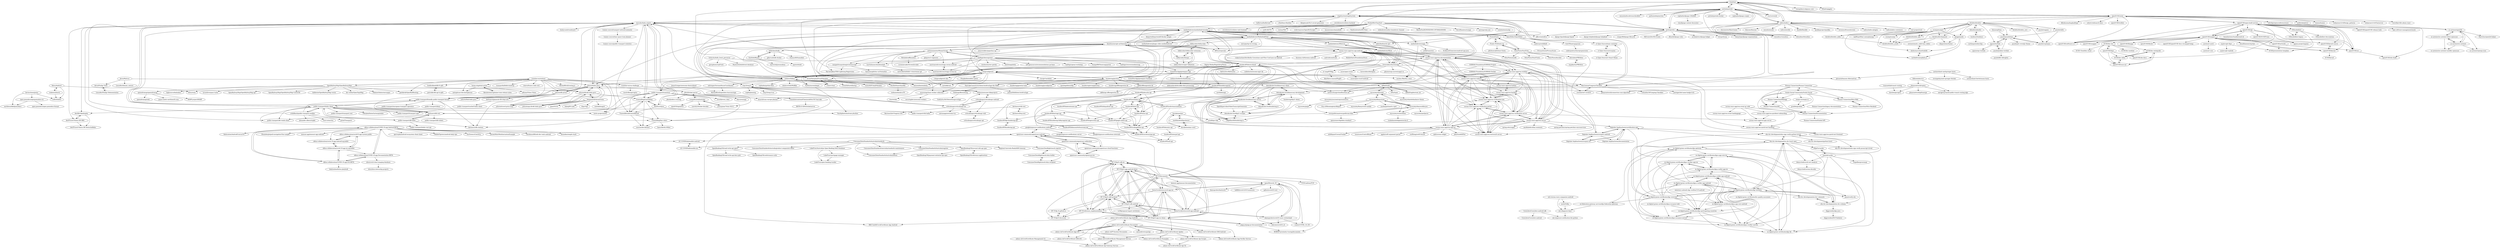 digraph G {
"frab/frab" -> "pretalx/pretalx"
"frab/frab" -> "engelsystem/engelsystem"
"frab/frab" -> "EventFahrplan/EventFahrplan"
"frab/frab" -> "alfio-event/alf.io" ["e"=1]
"frab/frab" -> "openSUSE/osem"
"frab/frab" -> "voc/voctoweb"
"frab/frab" -> "riseuplabs/crabgrass-core"
"frab/frab" -> "indico/indico"
"frab/frab" -> "Wilm0r/giggity"
"danielauener/git-auf-deutsch" -> "michidk/rost" ["e"=1]
"danielauener/git-auf-deutsch" -> "corona-warn-app/cwa-app-android"
"danielauener/git-auf-deutsch" -> "mediathekview/MediathekView"
"danielauener/git-auf-deutsch" -> "corona-warn-app/cwa-documentation"
"danielauener/git-auf-deutsch" -> "c3e/grundgesetz"
"danielauener/git-auf-deutsch" -> "bundesAPI/deutschland"
"danielauener/git-auf-deutsch" -> "RPiList/specials" ["e"=1]
"danielauener/git-auf-deutsch" -> "pichsenmeister/WienerScript"
"danielauener/git-auf-deutsch" -> "bundestag/gesetze"
"danielauener/git-auf-deutsch" -> "mediathekview/mediathekviewweb"
"danielauener/git-auf-deutsch" -> "stefanw/bibbot"
"danielauener/git-auf-deutsch" -> "weg-li/weg-li"
"danielauener/git-auf-deutsch" -> "kellerben/dudle"
"danielauener/git-auf-deutsch" -> "EventFahrplan/EventFahrplan"
"danielauener/git-auf-deutsch" -> "jonaswinkler/paperless-ng" ["e"=1]
"Human-Connection/Human-Connection" -> "Human-Connection/WebApp"
"Human-Connection/Human-Connection" -> "Human-Connection/API"
"Human-Connection/Human-Connection" -> "Ocelot-Social-Community/Ocelot-Social"
"Human-Connection/Human-Connection" -> "Human-Connection/Documentation"
"Human-Connection/Human-Connection" -> "Human-Connection/Nitro-Web"
"Human-Connection/Human-Connection" -> "demokratie-live/democracy-development"
"Freetz-NG/freetz-ng" -> "Freetz/freetz"
"Freetz-NG/freetz-ng" -> "PeterPawn/YourFritz"
"Freetz-NG/freetz-ng" -> "pfichtner/pfichtner-freetz"
"schildbach/public-transport-enabler" -> "grote/Transportr" ["e"=1]
"schildbach/public-transport-enabler" -> "public-transport/hafas-client"
"schildbach/public-transport-enabler" -> "alexander-albers/tripkit"
"schildbach/public-transport-enabler" -> "marudor/bahn.expert"
"schildbach/public-transport-enabler" -> "hove-io/navitia" ["e"=1]
"schildbach/public-transport-enabler" -> "public-transport/friendly-public-transport-format"
"hitobito/hitobito" -> "puzzle/puzzletime"
"hitobito/hitobito" -> "ecamp/ecamp3"
"hitobito/hitobito" -> "hitobito/hitobito_pbs"
"hitobito/hitobito" -> "appuio/techlab"
"hitobito/hitobito" -> "puzzle/cryptopus"
"hitobito/hitobito" -> "hitobito/hitobito_youth"
"hitobito/hitobito" -> "hitobito/development"
"hitobito/hitobito" -> "Admidio/admidio"
"hitobito/hitobito" -> "gloggi/qualix"
"hitobito/hitobito" -> "hitobito/hitobito_jubla"
"hitobito/hitobito" -> "puzzle/skills"
"hitobito/hitobito" -> "hitobito/hitobito_cevi"
"hitobito/hitobito" -> "puzzle/wagons"
"ecamp/ecamp3" -> "ckolin/marschzeittabelle"
"ecamp/ecamp3" -> "ecamp/ecamp"
"ecamp/ecamp3" -> "gloggi/qualix"
"ecamp/ecamp3" -> "hitobito/hitobito"
"ecamp/ecamp3" -> "hitobito/hitobito_pbs"
"ecamp/ecamp3" -> "carlobeltrame/pfadi.ai"
"ecamp/ecamp3" -> "hitobito/hitobito_youth"
"ecamp/ecamp3" -> "hitobito/hitobito_jubla"
"ecamp/ecamp3" -> "wp99cp/eMeal_menuplanung"
"ecamp/ecamp3" -> "hitobito/development"
"autinerd/anti-axelspringer-hosts" -> "autinerd/anti-bertelsmann-hosts"
"autinerd/anti-axelspringer-hosts" -> "phranck/Amazon-Alternativen"
"autinerd/anti-axelspringer-hosts" -> "revengeday/axel-springer-blocker"
"c3e/grundgesetz" -> "Varbin/ausweiskopie"
"c3e/grundgesetz" -> "c3e/grundgesetz-dev"
"c3e/grundgesetz" -> "bundestag/gesetze"
"c3e/grundgesetz" -> "phranck/Amazon-Alternativen"
"c3e/grundgesetz" -> "stefanw/bibbot"
"c3e/grundgesetz" -> "mwarning/chaos-sticker-collection"
"c3e/grundgesetz" -> "EventFahrplan/EventFahrplan"
"c3e/grundgesetz" -> "rixx/git-backdate" ["e"=1]
"c3e/grundgesetz" -> "marudor/bahn.expert"
"c3e/grundgesetz" -> "public-transport/transitous"
"c3e/grundgesetz" -> "nucleus-ffm/foss_warn"
"c3e/grundgesetz" -> "heiseonline/embetty" ["e"=1]
"c3e/grundgesetz" -> "MacLemon/CongressChecklist"
"c3e/grundgesetz" -> "Fluepke/konnektor-patch"
"c3e/grundgesetz" -> "krasch/trans-europe-planner"
"juliuste/direkt.bahn.guru" -> "juliuste/api.direkt.bahn.guru"
"juliuste/direkt.bahn.guru" -> "juliuste/bahn.guru"
"juliuste/direkt.bahn.guru" -> "benjamintd/chronotrains"
"juliuste/direkt.bahn.guru" -> "juliuste/travel-price-map"
"juliuste/direkt.bahn.guru" -> "Traewelling/traewelling"
"kevinschoon/pomo" -> "earthboundkid/pomodoro"
"kevinschoon/pomo" -> "open-pomodoro/openpomodoro-cli"
"kevinschoon/pomo" -> "codito/habito"
"mangei/tissquickregistrationscript" -> "The-breakbar/TISS-Lightning-Registrator"
"mangei/tissquickregistrationscript" -> "bananensplit/tiss-cal-formatter"
"openSUSE/opi" -> "openSUSE/zypper"
"openSUSE/opi" -> "boombatower/tumbleweed-cli"
"openSUSE/opi" -> "openSUSE/osc"
"openSUSE/opi" -> "openSUSE/SUSEPrime"
"openSUSE/opi" -> "agama-project/agama"
"demokratie-live/democracy-development" -> "demokratie-live/democracy-server"
"demokratie-live/democracy-development" -> "demokratie-live/bundestag.io"
"demokratie-live/democracy-development" -> "demokratie-live/democracy-client"
"demokratie-live/democracy-development" -> "ulfgebhardt/bundestag.io"
"demokratie-live/democracy-development" -> "demokratie-live/dip21-scraper"
"demokratie-live/democracy-development" -> "bundestag/dip21-daten"
"demokratie-live/democracy-client" -> "demokratie-live/democracy-development"
"demokratie-live/democracy-client" -> "demokratie-live/democracy-server"
"demokratie-live/democracy-client" -> "demokratie-live/bundestag.io"
"demokratie-live/democracy-client" -> "ulfgebhardt/bundestag.io"
"hitobito/hitobito_pbs" -> "hitobito/hitobito_youth"
"okfde/froide" -> "okfde/fragdenstaat_de"
"okfde/froide" -> "mysociety/alaveteli"
"okfde/froide" -> "zerforschung/schnelltesttest.de"
"okfde/froide" -> "OParl/spec"
"derhuerst/bvg-rest" -> "derhuerst/vbb-rest"
"demokratie-live/bundestag.io" -> "demokratie-live/democracy-server"
"demokratie-live/bundestag.io" -> "demokratie-live/democracy-development"
"demokratie-live/bundestag.io" -> "demokratie-live/dip21-scraper"
"blinry/habitctl" -> "wakatara/harsh"
"blinry/habitctl" -> "codito/habito"
"blinry/habitctl" -> "blinry/nom"
"os-autoinst/os-autoinst-distri-opensuse" -> "os-autoinst/os-autoinst-needles-opensuse"
"os-autoinst/os-autoinst-distri-opensuse" -> "os-autoinst/os-autoinst"
"os-autoinst/os-autoinst-distri-opensuse" -> "os-autoinst/openQA"
"mysociety/alaveteli" -> "mysociety/fixmystreet"
"mysociety/alaveteli" -> "mysociety/theyworkforyou"
"mysociety/alaveteli" -> "mysociety/whatdotheyknow-theme"
"mysociety/alaveteli" -> "okfde/froide"
"mysociety/alaveteli" -> "mysociety/yournextrepresentative"
"derhuerst/db-rest" -> "public-transport/db-hafas"
"derhuerst/db-rest" -> "public-transport/db-vendo-client"
"derhuerst/db-rest" -> "public-transport/hafas-client"
"derhuerst/db-rest" -> "public-transport/db-tickets"
"mypikachu/FBEditor" -> "olistudent/FBEditor"
"ConsumerDataStandardsAustralia/standards" -> "ConsumerDataStandardsAustralia/standards-maintenance"
"ConsumerDataStandardsAustralia/standards" -> "ConsumerDataStandardsAustralia/register"
"ConsumerDataStandardsAustralia/standards" -> "ConsumerDataStandardsAustralia/infosec"
"ConsumerDataStandardsAustralia/standards" -> "Regional-Australia-Bank/ADR-Gateway"
"ConsumerDataStandardsAustralia/standards" -> "AU-COVIDSafe/mobile-ios"
"ConsumerDataStandardsAustralia/standards" -> "OpenBankingUK/account-info-api-spec"
"ConsumerDataStandardsAustralia/standards" -> "ConsumerDataRight/mock-register"
"ConsumerDataStandardsAustralia/standards" -> "ConsumerDataStandardsAustralia/product-comparator-demo"
"ConsumerDataStandardsAustralia/standards" -> "OpenBankingUK/read-write-api-specs"
"ConsumerDataStandardsAustralia/standards" -> "LukePrior/Australian-Open-Banking-Data-Database"
"devio/Walruss" -> "Linuzifer/domain_seizure"
"devio/Walruss" -> "MacLemon/CongressChecklist"
"devio/Walruss" -> "devio/FinSpy-Tools"
"PanCakeConnaisseur/latex-briefvorlage-din-5008" -> "janmattfeld/latex-briefvorlage"
"PanCakeConnaisseur/latex-briefvorlage-din-5008" -> "Stefanqn/Bewerbung"
"puzzle/skills" -> "puzzle/puzzletime"
"puzzle/skills" -> "puzzle/cryptopus"
"planarnetwork/raptor" -> "lmeulen/pyraptor"
"planarnetwork/raptor" -> "mk-fg/trip-based-public-transit-routing-algo"
"planarnetwork/raptor" -> "planarnetwork/connection-scan-algorithm"
"planarnetwork/raptor" -> "planarnetwork/gtfsmerge"
"mltbnz/awesome-bikeprojects" -> "weg-li/weg-li"
"mltbnz/awesome-bikeprojects" -> "criticalmaps/criticalmaps-android"
"ct-Open-Source/ct-Smart-Home" -> "ct-Open-Source/ctraspion"
"ct-Open-Source/ct-Smart-Home" -> "ct-Open-Source/team-container"
"derf/Travel-Status-DE-IRIS" -> "derf/Travel-Status-DE-DeutscheBahn"
"derf/Travel-Status-DE-IRIS" -> "derf/db-fakedisplay"
"derf/travelynx" -> "Traewelling/traewelling"
"derf/travelynx" -> "Traewelldroid/traewelldroid"
"derf/travelynx" -> "marudor/bahn.expert"
"derf/travelynx" -> "Nachtpfoetchen/train-plushies"
"ecamp/ecamp" -> "hitobito/hitobito_youth"
"Human-Connection/Nitro-Web" -> "Human-Connection/Nitro-Backend"
"OpenBankingUK/read-write-api-specs" -> "OpenBankingUK/read-write-api-docs-pub"
"OpenBankingUK/read-write-api-specs" -> "OpenBankingUK/conformance-suite"
"okfde/offenegesetze.de" -> "okfde/api.offenegesetze.de"
"rumpeltux/onlineticket" -> "justusjonas74/uic-918-3"
"rumpeltux/onlineticket" -> "pbock/ticket-parser"
"rumpeltux/onlineticket" -> "open918/open918"
"rumpeltux/onlineticket" -> "user4223/ticket-decoder"
"justusjonas74/uic-918-3" -> "rumpeltux/onlineticket"
"juliuste/api.direkt.bahn.guru" -> "juliuste/direkt.bahn.guru"
"ConsumerDataStandardsAustralia/register" -> "ConsumerDataStandardsAustralia/infosec"
"hitobito/hitobito_jubla" -> "hitobito/hitobito_youth"
"Human-Connection/WebApp" -> "Human-Connection/API"
"Human-Connection/WebApp" -> "Human-Connection/Documentation"
"OpenBankingUK/reference-applications" -> "OpenBankingUK/account-info-api-spec"
"OpenHypervideo/VideoTranscriptGenerator" -> "demokratie-live/dip21-scraper"
"gloggi/qualix" -> "ckolin/marschzeittabelle"
"gloggi/qualix" -> "carlobeltrame/pfadi.ai"
"gloggi/qualix" -> "diegosteiner/heimv"
"demokratie-live/democracy-server" -> "ulfgebhardt/bundestag.io"
"demokratie-live/democracy-server" -> "demokratie-live/dip21-scraper"
"demokratie-live/democracy-server" -> "demokratie-live/bundestag.io"
"demokratie-live/democracy-server" -> "demokratie-live/democracy-development"
"Human-Connection/API" -> "Human-Connection/Documentation"
"Human-Connection/API" -> "Human-Connection/WebApp"
"bundestag/dip21-daten" -> "demokratie-live/dip21-scraper"
"demokratie-live/dip21-scraper" -> "ulfgebhardt/bundestag.io"
"ulfgebhardt/bundestag.io" -> "demokratie-live/dip21-scraper"
"ulfgebhardt/bundestag.io" -> "demokratie-live/democracy-server"
"Human-Connection/Nitro-Backend" -> "Human-Connection/Nitro-Web"
"Human-Connection/Documentation" -> "Human-Connection/Embed-API"
"strichliste/strichliste-backend" -> "strichliste/strichliste-web-frontend"
"bboulesteix/capitaine-train-release-notes" -> "bump-sh/github-action"
"DP-3T/documents" -> "DP-3T/dp3t-app-android-demo"
"DP-3T/documents" -> "DP-3T/dp3t-sdk-backend"
"DP-3T/documents" -> "DP-3T/dp3t-sdk-android"
"DP-3T/documents" -> "TCNCoalition/TCN" ["e"=1]
"DP-3T/documents" -> "DP-3T/dp3t-app-ios-demo"
"DP-3T/documents" -> "DP-3T/reference_implementation"
"DP-3T/documents" -> "DP-3T/dp3t-sdk-ios"
"DP-3T/documents" -> "ROBERT-proximity-tracing/documents" ["e"=1]
"DP-3T/documents" -> "corona-warn-app/cwa-documentation"
"DP-3T/documents" -> "pepp-pt/pepp-pt-documentation"
"DP-3T/documents" -> "SwissCovid/swisscovid-app-ios"
"DP-3T/documents" -> "SwissCovid/swisscovid-app-android"
"DP-3T/documents" -> "immuni-app/immuni-documentation" ["e"=1]
"DP-3T/documents" -> "openZH/covid_19"
"DP-3T/documents" -> "opentrace-community/opentrace-android"
"UnionInternationalCheminsdeFer/UIC-barcode" -> "RWTH-i5-IDSG/ticketserver"
"corona-warn-app/cwa-documentation" -> "corona-warn-app/cwa-server"
"corona-warn-app/cwa-documentation" -> "corona-warn-app/cwa-app-android"
"corona-warn-app/cwa-documentation" -> "corona-warn-app/cwa-app-ios"
"corona-warn-app/cwa-documentation" -> "corona-warn-app/cwa-website"
"corona-warn-app/cwa-documentation" -> "corona-warn-app/cwa-verification-server"
"corona-warn-app/cwa-documentation" -> "corona-warn-app/cwa-verification-portal"
"corona-warn-app/cwa-documentation" -> "corona-warn-app/cwa-testresult-server"
"corona-warn-app/cwa-documentation" -> "DP-3T/documents"
"corona-warn-app/cwa-documentation" -> "mediathekview/mediathekviewweb"
"corona-warn-app/cwa-documentation" -> "corona-warn-app/cwa-verification-iam"
"corona-warn-app/cwa-documentation" -> "danielauener/git-auf-deutsch"
"corona-warn-app/cwa-documentation" -> "Governikus/AusweisApp"
"corona-warn-app/cwa-documentation" -> "bundesAPI/deutschland"
"corona-warn-app/cwa-documentation" -> "corona-warn-app/cwa-wishlist"
"corona-warn-app/cwa-documentation" -> "mediathekview/MediathekView"
"mysociety/yournextrepresentative" -> "mysociety/popit"
"DP-3T/dp3t-sdk-ios" -> "DP-3T/dp3t-app-ios-demo"
"DP-3T/dp3t-sdk-ios" -> "DP-3T/dp3t-sdk-backend"
"DP-3T/dp3t-sdk-ios" -> "DP-3T/reference_implementation"
"DP-3T/dp3t-sdk-ios" -> "SwissCovid/swisscovid-app-ios"
"DP-3T/dp3t-sdk-ios" -> "DP-3T/dp3t-sdk-android"
"DP-3T/dp3t-sdk-ios" -> "DP-3T/dp3t-app-android-demo"
"google/exposure-notifications-android" -> "google/exposure-notifications-server" ["e"=1]
"google/exposure-notifications-android" -> "opentrace-community/opentrace-android"
"google/exposure-notifications-android" -> "google/exposure-notifications-internals"
"google/exposure-notifications-android" -> "corona-warn-app/cwa-app-android"
"ukhsa-collaboration/covid19-app-system-public" -> "ukhsa-collaboration/covid-19-app-android-ag-public"
"ukhsa-collaboration/covid19-app-system-public" -> "ukhsa-collaboration/covid-19-app-ios-ag-public"
"indico/indico" -> "indico/newdle"
"indico/indico" -> "frab/frab"
"indico/indico" -> "flaskbb/flaskbb" ["e"=1]
"indico/indico" -> "quokkaproject/quokka" ["e"=1]
"indico/indico" -> "pretalx/pretalx"
"indico/indico" -> "openSUSE/osem"
"indico/indico" -> "inveniosoftware/invenio" ["e"=1]
"indico/indico" -> "indico/indico-plugins"
"indico/indico" -> "indico/indico-containers"
"indico/indico" -> "Attendize/Attendize" ["e"=1]
"indico/indico" -> "pretix/pretix"
"indico/indico" -> "root-project/root" ["e"=1]
"indico/indico" -> "cburmeister/flask-bones" ["e"=1]
"indico/indico" -> "feincms/feincms" ["e"=1]
"indico/indico" -> "zenodo/zenodo" ["e"=1]
"ukhsa-collaboration/COVID-19-app-Android-BETA" -> "ukhsa-collaboration/COVID-19-app-iOS-BETA"
"ukhsa-collaboration/COVID-19-app-Android-BETA" -> "ukhsa-collaboration/COVID-19-app-Documentation-BETA"
"ukhsa-collaboration/COVID-19-app-Android-BETA" -> "ukhsa-collaboration/covid-19-app-android-ag-public"
"ukhsa-collaboration/COVID-19-app-Android-BETA" -> "AU-COVIDSafe/mobile-android"
"ukhsa-collaboration/COVID-19-app-Android-BETA" -> "ukhsa-collaboration/covid19-app-system-public"
"ukhsa-collaboration/COVID-19-app-Android-BETA" -> "igorwojda/android-ecosystem-cheat-sheet" ["e"=1]
"ukhsa-collaboration/COVID-19-app-Android-BETA" -> "MobileTipsters/android-daily-tips" ["e"=1]
"ukhsa-collaboration/COVID-19-app-Android-BETA" -> "opentrace-community/opentrace-android"
"ukhsa-collaboration/COVID-19-app-Android-BETA" -> "ZacSweers/CatchUp" ["e"=1]
"ukhsa-collaboration/COVID-19-app-Android-BETA" -> "JeroenMols/ModularizationExample" ["e"=1]
"ukhsa-collaboration/COVID-19-app-Android-BETA" -> "ibrahimsn98/web-dev-tools-android" ["e"=1]
"ukhsa-collaboration/COVID-19-app-Android-BETA" -> "Zhuinden/simple-stack" ["e"=1]
"ukhsa-collaboration/COVID-19-app-Android-BETA" -> "Koducation/AndroidCourse101" ["e"=1]
"ukhsa-collaboration/COVID-19-app-Android-BETA" -> "Zhuinden/jetpack-navigation-ftue-sample" ["e"=1]
"ukhsa-collaboration/COVID-19-app-Android-BETA" -> "immuni-app/immuni-app-android" ["e"=1]
"ukhsa-collaboration/covid-19-app-android-ag-public" -> "ukhsa-collaboration/covid19-app-system-public"
"ukhsa-collaboration/covid-19-app-android-ag-public" -> "ukhsa-collaboration/covid-19-app-ios-ag-public"
"corona-warn-app/cwa-server" -> "corona-warn-app/cwa-verification-server"
"corona-warn-app/cwa-server" -> "corona-warn-app/cwa-documentation"
"corona-warn-app/cwa-server" -> "corona-warn-app/cwa-app-android"
"corona-warn-app/cwa-server" -> "corona-warn-app/cwa-app-ios"
"corona-warn-app/cwa-server" -> "corona-warn-app/cwa-website"
"corona-warn-app/cwa-server" -> "corona-warn-app/cwa-verification-portal"
"corona-warn-app/cwa-server" -> "corona-warn-app/cwa-testresult-server"
"corona-warn-app/cwa-server" -> "corona-warn-app/cwa-verification-iam"
"corona-warn-app/cwa-server" -> "corona-warn-app/cwa-wishlist"
"corona-warn-app/cwa-server" -> "amrkhaledccd/my-moments" ["e"=1]
"corona-warn-app/cwa-server" -> "spring-petclinic/spring-petclinic-microservices" ["e"=1]
"corona-warn-app/cwa-server" -> "spring-attic/sagan" ["e"=1]
"corona-warn-app/cwa-server" -> "google/exposure-notifications-android"
"corona-warn-app/cwa-server" -> "Digitaler-Impfnachweis/certification-apis"
"corona-warn-app/cwa-server" -> "mediathekview/MediathekView"
"corona-warn-app/cwa-app-android" -> "corona-warn-app/cwa-server"
"corona-warn-app/cwa-app-android" -> "corona-warn-app/cwa-documentation"
"corona-warn-app/cwa-app-android" -> "corona-warn-app/cwa-app-ios"
"corona-warn-app/cwa-app-android" -> "corona-warn-app/cwa-website"
"corona-warn-app/cwa-app-android" -> "corona-warn-app/cwa-verification-server"
"corona-warn-app/cwa-app-android" -> "corona-warn-app/cwa-verification-portal"
"corona-warn-app/cwa-app-android" -> "corona-warn-app/cwa-testresult-server"
"corona-warn-app/cwa-app-android" -> "corona-warn-app/cwa-wishlist"
"corona-warn-app/cwa-app-android" -> "threema-ch/threema-android" ["e"=1]
"corona-warn-app/cwa-app-android" -> "androidx/androidx" ["e"=1]
"corona-warn-app/cwa-app-android" -> "MobileNativeFoundation/Store" ["e"=1]
"corona-warn-app/cwa-app-android" -> "LukasLechnerDev/Kotlin-Coroutines-and-Flow-UseCases-on-Android" ["e"=1]
"corona-warn-app/cwa-app-android" -> "corona-warn-app/cwa-verification-iam"
"corona-warn-app/cwa-app-android" -> "Digitaler-Impfnachweis/covpass-android"
"corona-warn-app/cwa-app-android" -> "Governikus/AusweisApp"
"corona-warn-app/cwa-app-ios" -> "corona-warn-app/cwa-server"
"corona-warn-app/cwa-app-ios" -> "corona-warn-app/cwa-documentation"
"corona-warn-app/cwa-app-ios" -> "corona-warn-app/cwa-website"
"corona-warn-app/cwa-app-ios" -> "corona-warn-app/cwa-app-android"
"corona-warn-app/cwa-app-ios" -> "corona-warn-app/cwa-verification-server"
"corona-warn-app/cwa-app-ios" -> "corona-warn-app/cwa-verification-portal"
"corona-warn-app/cwa-app-ios" -> "corona-warn-app/cwa-testresult-server"
"corona-warn-app/cwa-app-ios" -> "corona-warn-app/cwa-wishlist"
"corona-warn-app/cwa-app-ios" -> "rphl/corona-widget" ["e"=1]
"corona-warn-app/cwa-app-ios" -> "corona-warn-app/cwa-verification-iam"
"corona-warn-app/cwa-app-ios" -> "JohnSundell/Plot" ["e"=1]
"corona-warn-app/cwa-app-ios" -> "mhdhejazi/CoronaTracker" ["e"=1]
"corona-warn-app/cwa-app-ios" -> "twostraws/ControlRoom" ["e"=1]
"corona-warn-app/cwa-app-ios" -> "apple/swift-argument-parser" ["e"=1]
"corona-warn-app/cwa-app-ios" -> "swiftlang/swift-format" ["e"=1]
"pretix/pretix" -> "pretalx/pretalx"
"pretix/pretix" -> "Attendize/Attendize" ["e"=1]
"pretix/pretix" -> "alfio-event/alf.io" ["e"=1]
"pretix/pretix" -> "engelsystem/engelsystem"
"pretix/pretix" -> "venueless/venueless"
"pretix/pretix" -> "django-helpdesk/django-helpdesk" ["e"=1]
"pretix/pretix" -> "rsinger86/django-lifecycle" ["e"=1]
"pretix/pretix" -> "HiEventsDev/Hi.Events" ["e"=1]
"pretix/pretix" -> "MacLemon/CongressChecklist"
"pretix/pretix" -> "dfunckt/django-rules" ["e"=1]
"pretix/pretix" -> "arrobalytics/django-ledger" ["e"=1]
"pretix/pretix" -> "shuup/shuup" ["e"=1]
"pretix/pretix" -> "bennylope/django-organizations" ["e"=1]
"pretix/pretix" -> "frab/frab"
"pretix/pretix" -> "django-hijack/django-hijack" ["e"=1]
"stefanw/bibbot" -> "zerforschung/schnelltesttest.de"
"stefanw/bibbot" -> "c3e/grundgesetz"
"stefanw/bibbot" -> "okfde/froide"
"stefanw/bibbot" -> "bundesAPI/handelsregister"
"stefanw/bibbot" -> "juliuste/bahn.guru"
"stefanw/bibbot" -> "mediathekview/mediathekviewweb"
"stefanw/bibbot" -> "Varbin/ausweiskopie"
"stefanw/bibbot" -> "heiseonline/embetty" ["e"=1]
"stefanw/bibbot" -> "weg-li/weg-li"
"stefanw/bibbot" -> "bundesAPI/deutschland"
"stefanw/bibbot" -> "marudor/bahn.expert"
"stefanw/bibbot" -> "raphaelm/python-fints" ["e"=1]
"stefanw/bibbot" -> "ubahnverleih/WoBike" ["e"=1]
"stefanw/bibbot" -> "mdrenger/GermanHouseCoordinates"
"DP-3T/dp3t-app-android-demo" -> "DP-3T/dp3t-sdk-android"
"DP-3T/dp3t-app-android-demo" -> "DP-3T/dp3t-sdk-backend"
"DP-3T/dp3t-app-android-demo" -> "DP-3T/dp3t-app-ios-demo"
"DP-3T/dp3t-app-android-demo" -> "DP-3T/dp3t-sdk-ios"
"DP-3T/dp3t-app-android-demo" -> "DP-3T/documents"
"DP-3T/dp3t-app-android-demo" -> "DP-3T/reference_implementation"
"DP-3T/dp3t-app-android-demo" -> "SwissCovid/swisscovid-app-android"
"DP-3T/dp3t-app-android-demo" -> "DP-3T/dp3t-discovery"
"DP-3T/dp3t-app-ios-demo" -> "DP-3T/dp3t-sdk-ios"
"DP-3T/dp3t-app-ios-demo" -> "DP-3T/dp3t-sdk-backend"
"DP-3T/dp3t-app-ios-demo" -> "DP-3T/dp3t-app-android-demo"
"DP-3T/dp3t-app-ios-demo" -> "DP-3T/reference_implementation"
"DP-3T/dp3t-app-ios-demo" -> "SwissCovid/swisscovid-app-ios"
"DP-3T/dp3t-app-ios-demo" -> "pepp-pt/pepp-pt-documentation"
"DP-3T/dp3t-app-ios-demo" -> "DP-3T/dp3t-sdk-android"
"mh-/diagnosis-keys" -> "mh-/exposure-notification-ble-python"
"mwarning/chaos-sticker-collection" -> "securingdev/awesome-stickers"
"mwarning/chaos-sticker-collection" -> "rixx/sticker"
"ev-map/EVMap" -> "AlexSheva-mason/PlugEv"
"Admidio/admidio" -> "hitobito/hitobito"
"Admidio/admidio" -> "tendenci/tendenci"
"weg-li/weg-li" -> "mltbnz/awesome-bikeprojects"
"weg-li/weg-li" -> "rughh/planning"
"weg-li/weg-li" -> "criticalmaps/criticalmaps-ios"
"weg-li/weg-li" -> "weg-li/weg-li-ios"
"derf/db-fakedisplay" -> "derf/Travel-Status-DE-IRIS"
"derf/db-fakedisplay" -> "derf/Travel-Status-DE-DeutscheBahn"
"OpenRailwayMap/OpenRailwayMap" -> "OpenRailwayMap/OpenRailwayMap-api"
"OpenRailwayMap/OpenRailwayMap" -> "OpenRailwayMap/OpenRailwayMap-CartoCSS"
"OpenRailwayMap/OpenRailwayMap" -> "geofabrik/OpenRailRouting"
"OpenRailwayMap/OpenRailwayMap" -> "hiddewie/OpenRailwayMap-vector"
"OpenRailwayMap/OpenRailwayMap" -> "highsource/bahndata"
"OpenRailwayMap/OpenRailwayMap" -> "der-stefan/OpenTopoMap" ["e"=1]
"OpenRailwayMap/OpenRailwayMap" -> "trainline-eu/stations"
"OpenRailwayMap/OpenRailwayMap" -> "Nakaner/bahnstoerungen"
"OpenRailwayMap/OpenRailwayMap" -> "openinframap/openinframap"
"OpenRailwayMap/OpenRailwayMap" -> "juliuste/direkt.bahn.guru"
"OpenRailwayMap/OpenRailwayMap" -> "tyrasd/overpass-turbo" ["e"=1]
"pichsenmeister/WienerScript" -> "badlogic/heissepreise"
"pichsenmeister/WienerScript" -> "austrianredcross/stopp-corona-android"
"pichsenmeister/WienerScript" -> "GreenPassApp/greenpass-app"
"pichsenmeister/WienerScript" -> "mangei/tissquickregistrationscript"
"pichsenmeister/WienerScript" -> "martinhaunschmid/oeshell"
"pichsenmeister/WienerScript" -> "austrianredcross/stopp-corona-ios"
"pichsenmeister/WienerScript" -> "The-breakbar/TISS-Lightning-Registrator"
"pichsenmeister/WienerScript" -> "danielauener/git-auf-deutsch"
"pichsenmeister/WienerScript" -> "Metalab/oeffimonitor"
"pichsenmeister/WienerScript" -> "gheja/wu3-segments"
"wakatara/harsh" -> "codito/habito"
"wakatara/harsh" -> "blinry/habitctl"
"openSUSE/zypper" -> "openSUSE/snapper" ["e"=1]
"openSUSE/zypper" -> "openSUSE/open-build-service"
"openSUSE/zypper" -> "openSUSE/libzypp" ["e"=1]
"openSUSE/zypper" -> "openSUSE/opi"
"openSUSE/zypper" -> "openSUSE/software-o-o"
"openSUSE/zypper" -> "openSUSE/osc"
"openSUSE/zypper" -> "openSUSE/kernel"
"openSUSE/zypper" -> "shundhammer/myrlyn"
"openSUSE/zypper" -> "SUSE/doc-sle"
"openSUSE/zypper" -> "agama-project/agama"
"openSUSE/zypper" -> "openSUSE/libsolv" ["e"=1]
"openSUSE/zypper" -> "openSUSE/artwork"
"openSUSE/zypper" -> "openSUSE/openSUSE-docs-revamped-temp"
"openSUSE/zypper" -> "yast/yast-yast2"
"openSUSE/zypper" -> "openSUSE/kernel-source"
"openZH/covid_19" -> "daenuprobst/covid19-cases-switzerland"
"openZH/covid_19" -> "rsalzer/COVID_19_CH"
"openZH/covid_19" -> "SwissCovid/swisscovid-app-ios"
"openZH/covid_19" -> "zdavatz/covid19_ch"
"openZH/covid_19" -> "SwissCovid/swisscovid-app-android"
"openZH/covid_19" -> "daenuprobst/dashcoch"
"openZH/covid_19" -> "baffelli/covid-2019-measures"
"openZH/covid_19" -> "apfeuti/covid19-rest"
"daenuprobst/covid19-cases-switzerland" -> "openZH/covid_19"
"daenuprobst/covid19-cases-switzerland" -> "SwissCovid/swisscovid-app-android"
"daenuprobst/covid19-cases-switzerland" -> "zdavatz/covid19_ch"
"daenuprobst/covid19-cases-switzerland" -> "rsalzer/COVID_19_CH"
"SwissCovid/swisscovid-app-ios" -> "SwissCovid/swisscovid-app-android"
"SwissCovid/swisscovid-app-ios" -> "DP-3T/dp3t-sdk-ios"
"SwissCovid/swisscovid-app-ios" -> "DP-3T/dp3t-app-ios-demo"
"SwissCovid/swisscovid-app-ios" -> "admin-ch/CovidCertificate-App-iOS"
"SwissCovid/swisscovid-app-ios" -> "admin-ch/CovidCertificate-Apidoc"
"SwissCovid/swisscovid-app-ios" -> "openZH/covid_19"
"SwissCovid/swisscovid-app-ios" -> "DP-3T/dp3t-sdk-backend"
"DP-3T/dp3t-sdk-backend" -> "DP-3T/dp3t-sdk-ios"
"DP-3T/dp3t-sdk-backend" -> "DP-3T/dp3t-sdk-android"
"DP-3T/dp3t-sdk-backend" -> "DP-3T/dp3t-app-android-demo"
"DP-3T/dp3t-sdk-backend" -> "DP-3T/reference_implementation"
"DP-3T/dp3t-sdk-backend" -> "DP-3T/dp3t-app-ios-demo"
"DP-3T/dp3t-sdk-backend" -> "DP-3T/dp3t-discovery"
"DP-3T/dp3t-sdk-backend" -> "DP-3T/dp-3t.github.io"
"Linuzifer/FinSpy-Dokumentation" -> "devio/FinSpy-Tools"
"ct-Open-Source/ctraspion" -> "ct-Open-Source/team-container"
"ct-Open-Source/ctraspion" -> "ct-Open-Source/ct-Smart-Home"
"DP-3T/dp3t-sdk-android" -> "DP-3T/dp3t-app-android-demo"
"DP-3T/dp3t-sdk-android" -> "DP-3T/dp3t-sdk-backend"
"DP-3T/dp3t-sdk-android" -> "DP-3T/dp3t-sdk-ios"
"DP-3T/dp3t-sdk-android" -> "DP-3T/reference_implementation"
"DP-3T/dp3t-sdk-android" -> "SwissCovid/swisscovid-app-android"
"DP-3T/dp3t-sdk-android" -> "tc39/proposal-import-attributes" ["e"=1]
"DP-3T/dp3t-sdk-android" -> "DP-3T/dp3t-app-ios-demo"
"DP-3T/dp3t-sdk-android" -> "DP-3T/documents"
"ukhsa-collaboration/COVID-19-app-iOS-BETA" -> "ukhsa-collaboration/COVID-19-app-Android-BETA"
"ukhsa-collaboration/COVID-19-app-iOS-BETA" -> "ukhsa-collaboration/COVID-19-app-Documentation-BETA"
"ukhsa-collaboration/COVID-19-app-iOS-BETA" -> "ukhsa-collaboration/covid-19-app-ios-ag-public"
"ukhsa-collaboration/COVID-19-app-iOS-BETA" -> "babylonhealth/ios-playbook" ["e"=1]
"mh-/corona-warn-companion-android" -> "mh-/diagnosis-keys"
"mh-/corona-warn-companion-android" -> "micb25/dka"
"os-autoinst/openQA" -> "os-autoinst/os-autoinst"
"os-autoinst/openQA" -> "os-autoinst/os-autoinst-distri-opensuse"
"os-autoinst/openQA" -> "openSUSE/open-build-service"
"os-autoinst/openQA" -> "os-autoinst/openqa-mon"
"os-autoinst/openQA" -> "Martchus/openQA-helper"
"mediathekview/MediathekView" -> "mediathekview/mediathekviewweb"
"mediathekview/MediathekView" -> "mediathekview/MServer"
"mediathekview/MediathekView" -> "mediathekview/MLib"
"mediathekview/MediathekView" -> "mediathekview/zapp"
"mediathekview/MediathekView" -> "corona-warn-app/cwa-app-android"
"mediathekview/MediathekView" -> "mediathekview/plugin.video.mediathekview"
"mediathekview/MediathekView" -> "Governikus/AusweisApp"
"mediathekview/MediathekView" -> "danielauener/git-auf-deutsch"
"mediathekview/MediathekView" -> "jnk22/kodinerds-iptv" ["e"=1]
"mediathekview/MediathekView" -> "marudor/bahn.expert"
"mediathekview/MediathekView" -> "entropia/tip-toi-reveng" ["e"=1]
"mediathekview/MediathekView" -> "lobbyradar/lobbyradar"
"mediathekview/MediathekView" -> "corona-warn-app/cwa-documentation"
"mediathekview/MediathekView" -> "heiseonline/embetty" ["e"=1]
"mediathekview/MediathekView" -> "RPiList/specials" ["e"=1]
"openSUSE/kernel-source" -> "openSUSE/kernel"
"austrianredcross/stopp-corona-ios" -> "austrianredcross/stopp-corona-android"
"austrianredcross/stopp-corona-android" -> "austrianredcross/stopp-corona-ios"
"austrianredcross/stopp-corona-android" -> "GreenPassApp/greenpass-app"
"corona-warn-app/cwa-website" -> "corona-warn-app/cwa-verification-server"
"corona-warn-app/cwa-website" -> "corona-warn-app/cwa-server"
"corona-warn-app/cwa-website" -> "corona-warn-app/cwa-app-ios"
"corona-warn-app/cwa-website" -> "corona-warn-app/cwa-verification-portal"
"corona-warn-app/cwa-website" -> "corona-warn-app/cwa-testresult-server"
"corona-warn-app/cwa-website" -> "corona-warn-app/cwa-app-android"
"corona-warn-app/cwa-website" -> "corona-warn-app/cwa-verification-iam"
"corona-warn-app/cwa-website" -> "corona-warn-app/cwa-documentation"
"corona-warn-app/cwa-website" -> "corona-warn-app/cwa-wishlist"
"corona-warn-app/cwa-website" -> "corona-warn-app/cwa-backlog"
"corona-warn-app/cwa-website" -> "corona-warn-app/cwa-hotline"
"openSUSE/software-o-o" -> "openSUSE/zypper"
"openSUSE/open-build-service" -> "openSUSE/zypper"
"openSUSE/open-build-service" -> "openSUSE/osc"
"openSUSE/open-build-service" -> "openSUSE/obs-build" ["e"=1]
"openSUSE/open-build-service" -> "os-autoinst/openQA"
"openSUSE/open-build-service" -> "openSUSE/snapper" ["e"=1]
"openSUSE/open-build-service" -> "openSUSE/software-o-o"
"openSUSE/open-build-service" -> "openSUSE/kernel-source"
"openSUSE/open-build-service" -> "openSUSE/kernel"
"openSUSE/open-build-service" -> "openSUSE/osem"
"openSUSE/open-build-service" -> "openSUSE/openSUSE-release-tools"
"openSUSE/open-build-service" -> "OSInside/kiwi"
"openSUSE/open-build-service" -> "openSUSE/obs-docu"
"openSUSE/open-build-service" -> "OSInside/kiwi-legacy"
"openSUSE/open-build-service" -> "openSUSE/opi"
"openSUSE/open-build-service" -> "rpm-software-management/mock" ["e"=1]
"openSUSE/artwork" -> "SUSE/presentation-template"
"openSUSE/artwork" -> "openSUSE/osc"
"AU-COVIDSafe/mobile-ios" -> "AU-COVIDSafe/mobile-android"
"AU-COVIDSafe/mobile-android" -> "AU-COVIDSafe/mobile-ios"
"cwoomi/cert-covid19" -> "MacLemon/CongressChecklist"
"hitobito/development" -> "hitobito/hitobito_youth"
"hitobito/development" -> "diegosteiner/heimv"
"hitobito/development" -> "cevi/automatic_walk-time_tables"
"Traewelling/traewelling" -> "Traewelldroid/traewelldroid"
"Traewelling/traewelling" -> "derf/travelynx"
"Traewelling/traewelling" -> "Traewelling/line-colors"
"Traewelling/traewelling" -> "marudor/bahn.expert"
"Traewelling/traewelling" -> "public-transport/transitous"
"Traewelling/traewelling" -> "sunrisesdev/aboard"
"Traewelling/traewelling" -> "derhuerst/db-rest"
"opentrace-community/opentrace-ios" -> "opentrace-community/opentrace-cloud-functions"
"opentrace-community/opentrace-ios" -> "opentrace-community/opentrace-android"
"opentrace-community/opentrace-ios" -> "opentrace-community/opentrace-calibration"
"opentrace-community/opentrace-ios" -> "DP-3T/dp3t-sdk-ios"
"venueless/venueless" -> "pretalx/pretalx"
"opentrace-community/opentrace-android" -> "opentrace-community/opentrace-cloud-functions"
"opentrace-community/opentrace-android" -> "opentrace-community/opentrace-ios"
"opentrace-community/opentrace-android" -> "opentrace-community/opentrace-calibration"
"opentrace-community/opentrace-android" -> "google/exposure-notifications-android"
"opentrace-community/opentrace-android" -> "AU-COVIDSafe/mobile-android"
"opentrace-community/opentrace-cloud-functions" -> "opentrace-community/opentrace-calibration"
"opentrace-community/opentrace-cloud-functions" -> "opentrace-community/opentrace-ios"
"opentrace-community/opentrace-cloud-functions" -> "opentrace-community/opentrace-android"
"opentrace-community/opentrace-calibration" -> "opentrace-community/opentrace-cloud-functions"
"opentrace-community/opentrace-calibration" -> "opentrace-community/opentrace-ios"
"opentrace-community/opentrace-calibration" -> "opentrace-community/opentrace-android"
"DP-3T/reference_implementation" -> "DP-3T/dp3t-sdk-backend"
"DP-3T/reference_implementation" -> "DP-3T/dp3t-discovery"
"DP-3T/reference_implementation" -> "DP-3T/dp3t-sdk-ios"
"DP-3T/reference_implementation" -> "DP-3T/dp3t-app-ios-demo"
"DP-3T/dp3t-discovery" -> "DP-3T/dp-3t.github.io"
"openSUSE/kernel" -> "openSUSE/kernel-source"
"openSUSE/kernel" -> "SUSE/kernel"
"openSUSE/kernel" -> "openSUSE/zypper"
"corona-warn-app/cwa-wishlist" -> "corona-warn-app/cwa-backlog"
"corona-warn-app/cwa-wishlist" -> "corona-warn-app/cwa-verification-iam"
"corona-warn-app/cwa-wishlist" -> "corona-warn-app/cwa-testresult-server"
"corona-warn-app/cwa-wishlist" -> "corona-warn-app/cwa-verification-portal"
"corona-warn-app/cwa-wishlist" -> "corona-warn-app/cwa-quick-test-backend"
"corona-warn-app/cwa-wishlist" -> "corona-warn-app/cwa-quick-test-frontend"
"corona-warn-app/cwa-wishlist" -> "corona-warn-app/cwa-hotline"
"corona-warn-app/cwa-wishlist" -> "corona-warn-app/cwa-website"
"mediathekview/MLib" -> "mediathekview/MServer"
"ct-Open-Source/team-container" -> "ct-Open-Source/ctraspion"
"eu-federation-gateway-service/efgs-federation-gateway" -> "eu-digital-green-certificates/dgc-gateway"
"eu-federation-gateway-service/efgs-federation-gateway" -> "mh-/diagnosis-keys"
"openSUSE/osc" -> "openSUSE/obs-build" ["e"=1]
"openSUSE/osc" -> "openSUSE/open-build-service"
"aspiers/git-deps" -> "aspiers/git-explode"
"aspiers/git-deps" -> "SUSE/presentation-template"
"criticalmaps/criticalmaps-ios" -> "criticalmaps/criticalmaps-android"
"criticalmaps/criticalmaps-ios" -> "criticalmaps/criticalmaps-web"
"criticalmaps/criticalmaps-ios" -> "antranapp/awesome-tca" ["e"=1]
"criticalmaps/criticalmaps-ios" -> "mltbnz/awesome-bikeprojects"
"criticalmaps/criticalmaps-ios" -> "Bartozo/Life-Progress-iOS" ["e"=1]
"criticalmaps/criticalmaps-ios" -> "weg-li/weg-li"
"ukhsa-collaboration/covid-19-app-ios-ag-public" -> "ukhsa-collaboration/covid19-app-system-public"
"ukhsa-collaboration/covid-19-app-ios-ag-public" -> "ukhsa-collaboration/covid-19-app-android-ag-public"
"ukhsa-collaboration/covid-19-app-ios-ag-public" -> "ukhsa-collaboration/COVID-19-app-iOS-BETA"
"ukhsa-collaboration/covid-19-app-ios-ag-public" -> "ukhsa-collaboration/COVID-19-app-Documentation-BETA"
"SwissCovid/swisscovid-app-android" -> "SwissCovid/swisscovid-app-ios"
"SwissCovid/swisscovid-app-android" -> "DP-3T/dp3t-sdk-android"
"SwissCovid/swisscovid-app-android" -> "DP-3T/dp3t-app-android-demo"
"SwissCovid/swisscovid-app-android" -> "DP-3T/dp3t-sdk-backend"
"SwissCovid/swisscovid-app-android" -> "admin-ch/CovidCertificate-App-Android"
"SwissCovid/swisscovid-app-android" -> "daenuprobst/covid19-cases-switzerland"
"mattblackwell/qsslearnr" -> "kosukeimai/qss-swirl"
"mattblackwell/qsslearnr" -> "kosukeimai/qss"
"CoraLibre/CoraLibre-android-sdk" -> "CoraLibre/CoraLibre-android"
"CoraLibre/CoraLibre-android-sdk" -> "mh-/exposure-notification-ble-python"
"devio/FinSpy-Tools" -> "Linuzifer/FinSpy-Dokumentation"
"criticalmaps/criticalmaps-android" -> "criticalmaps/criticalmaps-ios"
"criticalmaps/criticalmaps-android" -> "criticalmaps/criticalmaps-web"
"criticalmaps/criticalmaps-android" -> "mltbnz/awesome-bikeprojects"
"corona-warn-app/cwa-verification-server" -> "corona-warn-app/cwa-verification-portal"
"corona-warn-app/cwa-verification-server" -> "corona-warn-app/cwa-testresult-server"
"corona-warn-app/cwa-verification-server" -> "corona-warn-app/cwa-verification-iam"
"corona-warn-app/cwa-verification-server" -> "corona-warn-app/cwa-server"
"corona-warn-app/cwa-verification-server" -> "corona-warn-app/cwa-website"
"corona-warn-app/cwa-verification-server" -> "corona-warn-app/cwa-app-ios"
"corona-warn-app/cwa-verification-server" -> "corona-warn-app/cwa-documentation"
"corona-warn-app/cwa-verification-server" -> "corona-warn-app/cwa-app-android"
"corona-warn-app/cwa-verification-server" -> "corona-warn-app/cwa-backlog"
"corona-warn-app/cwa-verification-server" -> "corona-warn-app/cwa-wishlist"
"corona-warn-app/cwa-verification-server" -> "corona-warn-app/cwa-ppa-server"
"pepp-pt/pepp-pt-documentation" -> "ROBERT-proximity-tracing/documents" ["e"=1]
"pepp-pt/pepp-pt-documentation" -> "DP-3T/dp3t-app-ios-demo"
"OSInside/kiwi-legacy" -> "OSInside/kiwi"
"criticalmaps/criticalmaps-web" -> "criticalmaps/criticalmaps-api"
"micb25/dka" -> "mh-/diagnosis-keys"
"ukhsa-collaboration/COVID-19-app-Documentation-BETA" -> "ukhsa-collaboration/COVID-19-app-Android-BETA"
"ukhsa-collaboration/COVID-19-app-Documentation-BETA" -> "ukhsa-collaboration/COVID-19-app-iOS-BETA"
"ukhsa-collaboration/COVID-19-app-Documentation-BETA" -> "nhsx/covid-chest-imaging-database"
"nhsx/covid-chest-imaging-database" -> "nhsx/nhsx-internship-projects"
"bump-sh/github-action" -> "metaphrase-dev/metaphrase"
"bump-sh/github-action" -> "bboulesteix/capitaine-train-release-notes"
"bump-sh/github-action" -> "adhumi/Tchou-Tchou"
"corona-warn-app/cwa-hotline" -> "corona-warn-app/cwa-backlog"
"corona-warn-app/cwa-verification-portal" -> "corona-warn-app/cwa-testresult-server"
"corona-warn-app/cwa-verification-portal" -> "corona-warn-app/cwa-verification-iam"
"corona-warn-app/cwa-verification-portal" -> "corona-warn-app/cwa-verification-server"
"corona-warn-app/cwa-testresult-server" -> "corona-warn-app/cwa-verification-portal"
"corona-warn-app/cwa-testresult-server" -> "corona-warn-app/cwa-verification-iam"
"corona-warn-app/cwa-testresult-server" -> "corona-warn-app/cwa-verification-server"
"corona-warn-app/cwa-verification-iam" -> "corona-warn-app/cwa-verification-portal"
"corona-warn-app/cwa-verification-iam" -> "corona-warn-app/cwa-testresult-server"
"corona-warn-app/cwa-verification-iam" -> "corona-warn-app/cwa-backlog"
"cevi/automatic_walk-time_tables" -> "ckolin/marschzeittabelle"
"corona-warn-app/cwa-backlog" -> "corona-warn-app/cwa-hotline"
"corona-warn-app/cwa-backlog" -> "corona-warn-app/cwa-verification-iam"
"DP-3T/dp-3t.github.io" -> "DP-3T/dp3t-discovery"
"eu-digital-green-certificates/dgc-overview" -> "eu-digital-green-certificates/dgc-participating-countries"
"eu-digital-green-certificates/dgc-overview" -> "eu-digital-green-certificates/dgc-testdata"
"eu-digital-green-certificates/dgc-overview" -> "eu-digital-green-certificates/dgca-wallet-app-android"
"eu-digital-green-certificates/dgc-overview" -> "eu-digital-green-certificates/dgca-issuance-web"
"eu-digital-green-certificates/dgc-overview" -> "ehn-dcc-development/eu-dcc-hcert-spec"
"eu-digital-green-certificates/dgc-overview" -> "eu-digital-green-certificates/dgca-app-core-android"
"eu-digital-green-certificates/dgc-overview" -> "eu-digital-green-certificates/dgca-verifier-app-android"
"eu-digital-green-certificates/dgc-overview" -> "eu-digital-green-certificates/dgca-issuance-service"
"eu-digital-green-certificates/dgc-overview" -> "eu-federation-gateway-service/efgs-federation-gateway"
"eu-digital-green-certificates/dgc-overview" -> "ehn-dcc-development/ehn-sign-verify-python-trivial"
"eu-digital-green-certificates/dgc-overview" -> "eu-digital-green-certificates/dgca-verifier-app-ios"
"eu-digital-green-certificates/dgc-overview" -> "eu-digital-green-certificates/dgca-wallet-app-ios"
"PredatH0r/ChanSort" -> "imasm/samschanneledit"
"PredatH0r/ChanSort" -> "jnk22/kodinerds-iptv" ["e"=1]
"PredatH0r/ChanSort" -> "mediathekview/MediathekView"
"PredatH0r/ChanSort" -> "mediathekview/zapp"
"PredatH0r/ChanSort" -> "Timthreetwelve/WUView" ["e"=1]
"PredatH0r/ChanSort" -> "webosbrew/webos-homebrew-channel" ["e"=1]
"PredatH0r/ChanSort" -> "MysticFoxDE/WINDOWS-OPTIMIZATIONS" ["e"=1]
"PredatH0r/ChanSort" -> "DavidXanatos/wumgr" ["e"=1]
"PredatH0r/ChanSort" -> "perexg/satip-axe" ["e"=1]
"PredatH0r/ChanSort" -> "catalinii/minisatip" ["e"=1]
"PredatH0r/ChanSort" -> "mediathekview/mediathekviewweb"
"PredatH0r/ChanSort" -> "cyd01/KiTTY" ["e"=1]
"PredatH0r/ChanSort" -> "ventoy/PXE" ["e"=1]
"PredatH0r/ChanSort" -> "richb-hanover/OpenWrtScripts" ["e"=1]
"PredatH0r/ChanSort" -> "RPiList/specials" ["e"=1]
"eu-digital-green-certificates/dgca-wallet-app-ios" -> "eu-digital-green-certificates/dgca-app-core-ios"
"eu-digital-green-certificates/dgca-wallet-app-ios" -> "eu-digital-green-certificates/dgca-verifier-app-ios"
"eu-digital-green-certificates/dgca-wallet-app-ios" -> "eu-digital-green-certificates/dgc-lib"
"eu-digital-green-certificates/dgca-wallet-app-ios" -> "eu-digital-green-certificates/dgca-wallet-app-android"
"eu-digital-green-certificates/dgc-testdata" -> "ehn-dcc-development/eu-dcc-schema"
"eu-digital-green-certificates/dgc-testdata" -> "eu-digital-green-certificates/dcc-quality-assurance"
"eu-digital-green-certificates/dgc-testdata" -> "eu-digital-green-certificates/dgc-participating-countries"
"eu-digital-green-certificates/dgc-testdata" -> "eu-digital-green-certificates/dgca-verifier-app-android"
"eu-digital-green-certificates/dgc-testdata" -> "ehn-dcc-development/eu-dcc-hcert-spec"
"eu-digital-green-certificates/dgc-testdata" -> "eu-digital-green-certificates/dgca-issuance-service"
"eu-digital-green-certificates/dgc-testdata" -> "eu-digital-green-certificates/dgc-overview"
"eu-digital-green-certificates/dgc-testdata" -> "ehn-dcc-development/eu-dcc-valuesets"
"eu-digital-green-certificates/dgc-testdata" -> "eu-digital-green-certificates/dgca-app-core-android"
"eu-digital-green-certificates/dgc-testdata" -> "panzi/verify-ehc"
"eu-digital-green-certificates/dgc-testdata" -> "eu-digital-green-certificates/dgca-verifier-app-ios"
"eu-digital-green-certificates/dgc-testdata" -> "eu-digital-green-certificates/dgca-verifier-service"
"eu-digital-green-certificates/dgc-testdata" -> "eu-digital-green-certificates/dgca-wallet-app-android"
"eu-digital-green-certificates/dgc-testdata" -> "eu-digital-green-certificates/dgca-app-core-ios"
"hannob/vacdec" -> "HQJaTu/vacdec"
"hannob/vacdec" -> "eu-digital-green-certificates/dgc-testdata"
"hannob/vacdec" -> "denysvitali/covid-cert-analysis"
"hannob/vacdec" -> "ehn-dcc-development/ehn-sign-verify-python-trivial"
"hannob/vacdec" -> "ehn-dcc-development/eu-dcc-schema"
"hannob/vacdec" -> "stapelberg/coronaqr"
"Ocelot-Social-Community/Ocelot-Social" -> "Human-Connection/API"
"Ocelot-Social-Community/Ocelot-Social" -> "utopia-os/utopia-ui"
"Ocelot-Social-Community/Ocelot-Social" -> "gradido/gradido"
"Ocelot-Social-Community/Ocelot-Social" -> "Human-Connection/Human-Connection"
"Ocelot-Social-Community/Ocelot-Social" -> "Human-Connection/Documentation"
"Ocelot-Social-Community/Ocelot-Social" -> "Human-Connection/WebApp"
"Ocelot-Social-Community/Ocelot-Social" -> "Human-Connection/Nitro-Web"
"bundesAPI/dwd-api" -> "bundesAPI/nina-api"
"bundesAPI/dwd-api" -> "bundesAPI/autobahn-api"
"bundesAPI/dwd-api" -> "bundesAPI/pegel-online-api"
"bundesAPI/dwd-api" -> "bundesAPI/risikogebiete-api"
"bundesAPI/dwd-api" -> "bundesAPI/tagesschau-api"
"bundesAPI/dwd-api" -> "bundesAPI/feiertage-api"
"admin-ch/CovidCertificate-App-Android" -> "admin-ch/CovidCertificate-SDK-Android"
"admin-ch/CovidCertificate-App-Android" -> "admin-ch/CovidCertificate-App-Verifier-Service"
"admin-ch/CovidCertificate-App-Android" -> "admin-ch/CovidCertificate-Documents"
"admin-ch/CovidCertificate-App-Android" -> "BRZ-GmbH/CovidCertificate-App-Android"
"admin-ch/CovidCertificate-App-Android" -> "admin-ch/CovidCertificate-App-iOS"
"bundesAPI/deutschland" -> "bundesAPI/handelsregister"
"bundesAPI/deutschland" -> "bundesAPI/sofortmassnahmen"
"bundesAPI/deutschland" -> "bundesAPI/autobahn-api"
"bundesAPI/deutschland" -> "bundesAPI/nina-api"
"bundesAPI/deutschland" -> "zerforschung/schnelltesttest.de"
"bundesAPI/deutschland" -> "bundesAPI/dwd-api"
"bundesAPI/deutschland" -> "bundesAPI/jobsuche-api"
"bundesAPI/deutschland" -> "stefanw/bibbot"
"bundesAPI/deutschland" -> "mediathekview/mediathekviewweb"
"bundesAPI/deutschland" -> "corona-warn-app/cwa-documentation"
"bundesAPI/deutschland" -> "c3e/grundgesetz"
"bundesAPI/deutschland" -> "danielauener/git-auf-deutsch"
"bundesAPI/deutschland" -> "flathunters/flathunter" ["e"=1]
"bundesAPI/deutschland" -> "codedust/awesome-egov-de" ["e"=1]
"bundesAPI/deutschland" -> "okfde/froide"
"Schischu/hello_fresh_gewuerze" -> "georgduees/ripFresh"
"Schischu/hello_fresh_gewuerze" -> "Muetze42/hellofresh-database"
"Schischu/hello_fresh_gewuerze" -> "bundesAPI/deutschland"
"Schischu/hello_fresh_gewuerze" -> "stefanw/bibbot"
"GreenPassApp/greenpass-app" -> "GreenPassApp/greenpass-backend"
"GreenPassApp/greenpass-app" -> "stefanschoeberl/schnelltester"
"GreenPassApp/greenpass-app" -> "BRZ-GmbH/CovidCertificate-App-Android"
"admin-ch/CovidCertificate-Documents" -> "admin-ch/CovidCertificate-Apidoc"
"admin-ch/CovidCertificate-Documents" -> "admin-ch/CovidCertificate-App-Android"
"admin-ch/CovidCertificate-Documents" -> "admin-ch/CovidCertificate-App-iOS"
"admin-ch/CovidCertificate-Documents" -> "admin-ch/CovidCertificate-Api-Scripts"
"admin-ch/CovidCertificate-Documents" -> "admin-ch/CovidCertificate-Api-Gateway-Service"
"admin-ch/CovidCertificate-Documents" -> "admin-ch/CovidCertificate-Examples"
"admin-ch/CovidCertificate-Documents" -> "admin-ch/CovidCertificate-Management-Service"
"admin-ch/CovidCertificate-Documents" -> "admin-ch/PT-System-Documents"
"admin-ch/CovidCertificate-Documents" -> "admin-ch/CovidCertificate-SDK-iOS"
"admin-ch/CovidCertificate-Documents" -> "metaodi/swissparlpy"
"admin-ch/CovidCertificate-Documents" -> "admin-ch/CovidCertificate-SDK-Android"
"admin-ch/CovidCertificate-App-iOS" -> "admin-ch/CovidCertificate-SDK-iOS"
"admin-ch/CovidCertificate-App-iOS" -> "admin-ch/CovidCertificate-App-Verifier-Service"
"LukePrior/Australian-Open-Banking-Data-Database" -> "LukePrior/open-banking-tracker"
"LukePrior/Australian-Open-Banking-Data-Database" -> "LukePrior/mortgage-manager"
"lobbyradar/lobbyradar" -> "lobbyradar/lobbyradar-extension"
"lobbyradar/lobbyradar" -> "lobbyradar/dumps"
"lobbyradar/lobbyradar" -> "lobbyradar/scraper-lobbyliste"
"ehn-dcc-development/eu-dcc-hcert-spec" -> "ehn-dcc-development/ehn-sign-verify-python-trivial"
"ehn-dcc-development/eu-dcc-hcert-spec" -> "ehn-dcc-development/eu-dcc-schema"
"ehn-dcc-development/eu-dcc-hcert-spec" -> "eu-digital-green-certificates/dgc-testdata"
"ehn-dcc-development/eu-dcc-hcert-spec" -> "ehn-dcc-development/ehn-sign-verify-javascript-trivial"
"ehn-dcc-development/eu-dcc-hcert-spec" -> "eu-digital-green-certificates/dgc-overview"
"ehn-dcc-development/eu-dcc-hcert-spec" -> "denysvitali/covid-cert-analysis"
"ehn-dcc-development/eu-dcc-hcert-spec" -> "eu-digital-green-certificates/dgc-gateway"
"ehn-dcc-development/eu-dcc-hcert-spec" -> "HQJaTu/vacdec"
"ehn-dcc-development/eu-dcc-hcert-spec" -> "panzi/verify-ehc"
"ehn-dcc-development/eu-dcc-hcert-spec" -> "Digitaler-Impfnachweis/certification-apis"
"eu-digital-green-certificates/dgca-wallet-app-android" -> "eu-digital-green-certificates/dgca-app-core-android"
"eu-digital-green-certificates/dgca-wallet-app-android" -> "eu-digital-green-certificates/dgca-verifier-app-android"
"eu-digital-green-certificates/dgca-wallet-app-android" -> "eu-digital-green-certificates/dgca-wallet-app-ios"
"eu-digital-green-certificates/dgca-wallet-app-android" -> "eu-digital-green-certificates/dgc-participating-countries"
"eu-digital-green-certificates/dgca-wallet-app-android" -> "eu-digital-green-certificates/dgc-lib"
"eu-digital-green-certificates/dgca-app-core-android" -> "eu-digital-green-certificates/dgca-wallet-app-android"
"eu-digital-green-certificates/dgca-app-core-android" -> "eu-digital-green-certificates/dgc-lib"
"eu-digital-green-certificates/dgca-app-core-android" -> "eu-digital-green-certificates/dgc-participating-countries"
"eu-digital-green-certificates/dgca-app-core-android" -> "eu-digital-green-certificates/dgca-verifier-service"
"ConsumerDataRight/mock-register" -> "ConsumerDataRight/mock-data-holder"
"ConsumerDataRight/mock-register" -> "ConsumerDataRight/mock-data-recipient"
"Digitaler-Impfnachweis/covpass-android" -> "Digitaler-Impfnachweis/covpass-ios"
"Digitaler-Impfnachweis/covpass-android" -> "Digitaler-Impfnachweis/certification-apis"
"Digitaler-Impfnachweis/covpass-android" -> "Digitaler-Impfnachweis/documentation"
"Digitaler-Impfnachweis/covpass-android" -> "corona-warn-app/cwa-wishlist"
"bundesAPI/handelsregister" -> "bundesAPI/deutschland"
"bundesAPI/handelsregister" -> "bundesAPI/jobsuche-api"
"bundesAPI/handelsregister" -> "bundesAPI/autobahn-api"
"bundesAPI/handelsregister" -> "stefanw/bibbot"
"bundesAPI/handelsregister" -> "northdata/api"
"trainline-eu/stations" -> "trainline-eu/csa-challenge"
"trainline-eu/stations" -> "geofabrik/OpenRailRouting"
"trainline-eu/stations" -> "bump-sh/github-action"
"trainline-eu/stations" -> "juliuste/bahn.guru"
"trainline-eu/stations" -> "OpenRailwayMap/OpenRailwayMap"
"trainline-eu/stations" -> "juliuste/direkt.bahn.guru"
"trainline-eu/stations" -> "juliuste/db-prices"
"trainline-eu/stations" -> "metaphrase-dev/metaphrase"
"trainline-eu/stations" -> "derhuerst/db-stations"
"trainline-eu/stations" -> "transportkollektiv/meetup"
"trainline-eu/stations" -> "motis-project/motis" ["e"=1]
"trainline-eu/stations" -> "public-transport/friendly-public-transport-format"
"trainline-eu/stations" -> "steeve/france.code-civil" ["e"=1]
"trainline-eu/stations" -> "fredlockheed/db-fv-gtfs"
"trainline-eu/stations" -> "MichaelKreil/routing.js"
"mdrenger/GermanHouseCoordinates" -> "MichaelKreil/opendata-hausumringe"
"os-autoinst/os-autoinst" -> "os-autoinst/openQA"
"os-autoinst/os-autoinst" -> "os-autoinst/os-autoinst-distri-opensuse"
"os-autoinst/os-autoinst" -> "os-autoinst/os-autoinst-needles-opensuse"
"os-autoinst/os-autoinst" -> "os-autoinst/openqa-mon"
"SUSE/doc-sle" -> "SUSE/doc-styleguide"
"SUSE/doc-sle" -> "SUSE/doc-modular"
"SUSE/doc-sle" -> "SUSE/doc-sleha"
"SUSE/doc-sle" -> "openSUSE/daps"
"SUSE/doc-sle" -> "SUSE-Cloud/doc-cloud"
"SUSE/doc-sle" -> "openSUSE/suse-xsl"
"puzzle/cryptopus" -> "puzzle/puzzletime"
"Digitaler-Impfnachweis/covpass-ios" -> "Digitaler-Impfnachweis/covpass-android"
"Digitaler-Impfnachweis/covpass-ios" -> "Digitaler-Impfnachweis/certification-apis"
"eu-digital-green-certificates/dgc-gateway" -> "eu-digital-green-certificates/dgc-lib"
"eu-digital-green-certificates/dgc-gateway" -> "eu-digital-green-certificates/dgca-app-core-ios"
"eu-digital-green-certificates/dgc-gateway" -> "eu-digital-green-certificates/dgc-participating-countries"
"eu-digital-green-certificates/dgc-gateway" -> "eu-digital-green-certificates/dgca-verifier-service"
"eu-digital-green-certificates/dgc-gateway" -> "eu-digital-green-certificates/dgca-issuance-service"
"bundesAPI/jobsuche-api" -> "bundesAPI/pegel-online-api"
"bundesAPI/jobsuche-api" -> "bundesAPI/autobahn-api"
"bundesAPI/jobsuche-api" -> "bundesAPI/risikogebiete-api"
"bundesAPI/jobsuche-api" -> "bundesAPI/dip-bundestag-api"
"eu-digital-green-certificates/dgca-issuance-service" -> "eu-digital-green-certificates/dgca-verifier-service"
"eu-digital-green-certificates/dgca-issuance-service" -> "eu-digital-green-certificates/dgc-participating-countries"
"diggsweden/dgc-java" -> "diggsweden/DGCValidator"
"everypolitician/everypolitician-data" -> "openownership/data-standard"
"everypolitician/everypolitician-data" -> "mysociety/theyworkforyou"
"everypolitician/everypolitician-data" -> "jrnold/qss-tidy"
"ehn-dcc-development/eu-dcc-schema" -> "ehn-dcc-development/eu-dcc-valuesets"
"ehn-dcc-development/eu-dcc-schema" -> "eu-digital-green-certificates/dgc-testdata"
"ehn-dcc-development/eu-dcc-schema" -> "ehn-dcc-development/eu-dcc-hcert-spec"
"ehn-dcc-development/eu-dcc-schema" -> "diggsweden/dgc-java"
"Digitaler-Impfnachweis/documentation" -> "Digitaler-Impfnachweis/certification-apis"
"Digitaler-Impfnachweis/certification-apis" -> "Digitaler-Impfnachweis/documentation"
"Digitaler-Impfnachweis/certification-apis" -> "Digitaler-Impfnachweis/covpass-ios"
"Digitaler-Impfnachweis/certification-apis" -> "Digitaler-Impfnachweis/covpass-android"
"Digitaler-Impfnachweis/certification-apis" -> "ehn-dcc-development/ehn-sign-verify-python-trivial"
"Digitaler-Impfnachweis/certification-apis" -> "eu-digital-green-certificates/dgca-wallet-app-ios"
"bundesAPI/autobahn-api" -> "bundesAPI/nina-api"
"bundesAPI/autobahn-api" -> "bundesAPI/dwd-api"
"bundesAPI/autobahn-api" -> "bundesAPI/tagesschau-api"
"bundesAPI/autobahn-api" -> "bundesAPI/pegel-online-api"
"bundesAPI/autobahn-api" -> "bundesAPI/risikogebiete-api"
"bundesAPI/autobahn-api" -> "bundesAPI/jobsuche-api"
"bundesAPI/autobahn-api" -> "bundesAPI/sofortmassnahmen"
"bundesAPI/autobahn-api" -> "bundesAPI/feiertage-api"
"bundesAPI/autobahn-api" -> "bundesAPI/travelwarning-api"
"bundesAPI/autobahn-api" -> "bundesAPI/luftqualitaet-api"
"bundesAPI/autobahn-api" -> "bundesAPI/ladestationen-api"
"bundesAPI/nina-api" -> "bundesAPI/pegel-online-api"
"bundesAPI/nina-api" -> "bundesAPI/dwd-api"
"bundesAPI/nina-api" -> "bundesAPI/autobahn-api"
"bundesAPI/nina-api" -> "bundesAPI/risikogebiete-api"
"bundesAPI/pegel-online-api" -> "bundesAPI/risikogebiete-api"
"bundesAPI/pegel-online-api" -> "bundesAPI/travelwarning-api"
"bundesAPI/sofortmassnahmen" -> "bundesAPI/risikogebiete-api"
"bundesAPI/sofortmassnahmen" -> "bundesAPI/travelwarning-api"
"bundesAPI/sofortmassnahmen" -> "bundesAPI/autobahn-api"
"bundesAPI/risikogebiete-api" -> "bundesAPI/travelwarning-api"
"kosukeimai/qss" -> "mattblackwell/qsslearnr"
"kosukeimai/qss" -> "kosukeimai/qss-swirl"
"kosukeimai/qss" -> "jrnold/qss-tidy"
"corona-warn-app/cwa-event-qr-code" -> "corona-warn-app/cwa-ppa-server"
"corona-warn-app/cwa-event-qr-code" -> "corona-warn-app/cwa-event-landingpage"
"corona-warn-app/cwa-event-qr-code" -> "corona-warn-app/cwa-quick-test-backend"
"corona-warn-app/cwa-event-qr-code" -> "corona-warn-app/cwa-quicktest-onboarding"
"lobbyradar/dumps" -> "lobbyradar/lobbyradar-extension"
"lobbyradar/dumps" -> "lobbyradar/scraper-lobbyliste"
"admin-ch/CovidCertificate-Management-Service" -> "admin-ch/CovidCertificate-Api-Gateway-Service"
"admin-ch/CovidCertificate-Apidoc" -> "admin-ch/CovidCertificate-Api-Scripts"
"admin-ch/CovidCertificate-Apidoc" -> "admin-ch/CovidCertificate-Examples"
"admin-ch/CovidCertificate-Apidoc" -> "admin-ch/CovidCertificate-Documents"
"admin-ch/CovidCertificate-Apidoc" -> "admin-ch/CovidCertificate-Management-Service"
"engelsystem/engelsystem" -> "MacLemon/CongressChecklist"
"engelsystem/engelsystem" -> "frab/frab"
"engelsystem/engelsystem" -> "pretalx/pretalx"
"engelsystem/engelsystem" -> "helfertool/helfertool" ["e"=1]
"engelsystem/engelsystem" -> "c3nav/c3nav"
"engelsystem/engelsystem" -> "OpenSlides/OpenSlides"
"engelsystem/engelsystem" -> "pretix/pretix"
"engelsystem/engelsystem" -> "marudor/bahn.expert"
"engelsystem/engelsystem" -> "c3bottles/c3bottles"
"engelsystem/engelsystem" -> "bleeptrack/35c3-circuit-generator"
"engelsystem/engelsystem" -> "strichliste/strichliste-backend"
"engelsystem/engelsystem" -> "mwarning/chaos-sticker-collection"
"ehn-dcc-development/ehn-sign-verify-python-trivial" -> "ehn-dcc-development/eu-dcc-hcert-spec"
"ehn-dcc-development/ehn-sign-verify-python-trivial" -> "ehn-dcc-development/ehn-sign-verify-javascript-trivial"
"ehn-dcc-development/ehn-sign-verify-python-trivial" -> "ehn-dcc-development/python-hcert"
"eu-digital-green-certificates/dgca-verifier-app-android" -> "eu-digital-green-certificates/dgca-wallet-app-android"
"eu-digital-green-certificates/dgca-verifier-app-android" -> "eu-digital-green-certificates/dgca-app-core-android"
"eu-digital-green-certificates/dgca-verifier-app-android" -> "eu-digital-green-certificates/dgca-issuance-service"
"eu-digital-green-certificates/dgca-verifier-app-android" -> "eu-digital-green-certificates/dgc-testdata"
"eu-digital-green-certificates/dgca-verifier-app-android" -> "eu-digital-green-certificates/dgc-participating-countries"
"eu-digital-green-certificates/dgca-verifier-app-android" -> "eu-digital-green-certificates/dgc-gateway"
"eu-digital-green-certificates/dgca-verifier-app-android" -> "eu-digital-green-certificates/dgca-verifier-app-ios"
"eu-digital-green-certificates/dgca-verifier-app-android" -> "ministero-salute/it-dgc-verificaC19-android" ["e"=1]
"SUSE/doc-styleguide" -> "SUSE/doc-sleha"
"SUSE/doc-styleguide" -> "openSUSE/suse-xsl"
"SUSE/doc-sleha" -> "SUSE/doc-styleguide"
"SUSE/doc-sleha" -> "openSUSE/suse-xsl"
"eu-digital-green-certificates/dgca-verifier-app-ios" -> "eu-digital-green-certificates/dgca-app-core-ios"
"eu-digital-green-certificates/dgca-verifier-app-ios" -> "eu-digital-green-certificates/dgca-wallet-app-ios"
"eu-digital-green-certificates/dgca-verifier-app-ios" -> "eu-digital-green-certificates/dgc-participating-countries"
"eu-digital-green-certificates/dgca-verifier-app-ios" -> "eu-digital-green-certificates/dgca-verifier-service"
"eu-digital-green-certificates/dgca-app-core-ios" -> "eu-digital-green-certificates/dgca-wallet-app-ios"
"eu-digital-green-certificates/dgca-app-core-ios" -> "eu-digital-green-certificates/dgca-verifier-app-ios"
"eu-digital-green-certificates/dgca-app-core-ios" -> "eu-digital-green-certificates/dgc-lib"
"eu-digital-green-certificates/dgca-app-core-ios" -> "eu-digital-green-certificates/dgca-verifier-service"
"corona-warn-app/cwa-quick-test-backend" -> "corona-warn-app/cwa-ppa-server"
"corona-warn-app/cwa-quick-test-backend" -> "corona-warn-app/cwa-quick-test-frontend"
"traines-source/transport-network-animator" -> "traines-source/time-space-train-planner"
"eu-digital-green-certificates/dgca-issuance-web" -> "eu-digital-green-certificates/dgca-issuance-service"
"eu-digital-green-certificates/dgca-issuance-web" -> "eu-digital-green-certificates/dgc-participating-countries"
"eu-digital-green-certificates/dgca-issuance-web" -> "eu-digital-green-certificates/dgc-overview"
"bundesAPI/destatis-api" -> "bundesAPI/interpol-api"
"bundesAPI/travelwarning-api" -> "bundesAPI/risikogebiete-api"
"bundesAPI/travelwarning-api" -> "bundesAPI/zoll-api"
"admin-ch/CovidCertificate-Management-UI" -> "admin-ch/CovidCertificate-Api-Gateway-Service"
"lobbyradar/scraper-lobbyliste" -> "lobbyradar/lobbyradar-extension"
"lobbyradar/lobbyradar-extension" -> "lobbyradar/dumps"
"lobbyradar/lobbyradar-extension" -> "lobbyradar/scraper-lobbyliste"
"lobbyradar/lobbyradar-extension" -> "lobbyradar/lobbyradar"
"admin-ch/CovidCertificate-Api-Gateway-Service" -> "admin-ch/CovidCertificate-Management-Service"
"openSUSE/daps" -> "openSUSE/suse-xsl"
"openSUSE/daps" -> "openSUSE/obs-docu"
"openSUSE/daps" -> "SUSE/doc-sle"
"openSUSE/daps" -> "SUSE/doc-sleha"
"admin-ch/CovidCertificate-Examples" -> "admin-ch/CovidCertificate-Api-Cli"
"stefanschoeberl/schnelltester" -> "aleksandarskrbic/akka-data-processing"
"ehn-dcc-development/eu-dcc-valuesets" -> "ehn-dcc-development/eu-dcc-schema"
"eu-digital-green-certificates/dgc-participating-countries" -> "eu-digital-green-certificates/dgc-lib"
"eu-digital-green-certificates/dgc-participating-countries" -> "eu-digital-green-certificates/dgca-verifier-service"
"eu-digital-green-certificates/dgc-participating-countries" -> "eu-digital-green-certificates/dgca-issuance-service"
"eu-digital-green-certificates/dgca-verifier-service" -> "eu-digital-green-certificates/dgc-lib"
"HQJaTu/vacdec" -> "hannob/vacdec"
"corona-warn-app/cwa-quicktest-onboarding" -> "corona-warn-app/cwa-ppa-server"
"openSUSE/suse-xsl" -> "SUSE/doc-sleha"
"openSUSE/suse-xsl" -> "SUSE/doc-styleguide"
"admin-ch/CovidCertificate-Api-Scripts" -> "admin-ch/CovidCertificate-Api-Cli"
"JonasGroeger/awesome-deutschland" -> "MichaelKreil/opendata-hausumringe"
"corona-warn-app/cwa-ppa-server" -> "corona-warn-app/cwa-quick-test-backend"
"kellerben/dudle" -> "fsinfuhh/Bitpoll"
"kellerben/dudle" -> "jpkorva/dudle-docker"
"kellerben/dudle" -> "framasoft/framadate"
"mysociety/fixmystreet" -> "mysociety/fixmystreet-mobile"
"mysociety/fixmystreet" -> "mysociety/alaveteli"
"mysociety/fixmystreet" -> "mysociety/theyworkforyou"
"mysociety/fixmystreet" -> "mysociety/writetothem"
"mysociety/fixmystreet" -> "markaspot/mark-a-spot"
"mysociety/fixmystreet" -> "City-of-Bloomington/uReport"
"mysociety/fixmystreet" -> "everypolitician/everypolitician-data"
"OSInside/kiwi" -> "OSInside/kiwi-descriptions"
"OSInside/kiwi" -> "OSInside/kiwi-legacy"
"OSInside/kiwi" -> "SUSE/presentation-template"
"trainline-eu/csa-challenge" -> "raoulvdberge/raptor"
"trainline-eu/csa-challenge" -> "planarnetwork/connection-scan-algorithm"
"bundesAPI/dip-bundestag-api" -> "bundesAPI/bundestag-api"
"Traewelldroid/traewelldroid" -> "Traewelling/traewelling"
"Traewelldroid/traewelldroid" -> "Traewelling/line-colors"
"Traewelldroid/traewelldroid" -> "sunrisesdev/aboard"
"Metalab/oeffimonitor" -> "screeninvader/ScreenInvader"
"traines-source/time-space-train-planner" -> "traines-source/public-transport-statistics"
"derhuerst/vbb-rest" -> "public-transport/vbb-hafas"
"derhuerst/vbb-rest" -> "derhuerst/bvg-rest"
"PeterPawn/YourFritz" -> "PeterPawn/modfs"
"PeterPawn/YourFritz" -> "Freetz/freetz"
"PeterPawn/YourFritz" -> "olistudent/FBEditor"
"PeterPawn/YourFritz" -> "Freetz-NG/freetz-ng"
"PeterPawn/YourFritz" -> "PeterPawn/YourFreetz"
"PeterPawn/YourFritz" -> "PeterPawn/decoder"
"mysociety/writetothem" -> "ciudadanointeligente/write-it"
"yast/yast-yast2" -> "yast/yast-core"
"bundesAPI/feiertage-api" -> "bundesAPI/tagesschau-api"
"bundesAPI/feiertage-api" -> "bundesAPI/bundestag-lobbyregister-api"
"bundesAPI/feiertage-api" -> "bundesAPI/dip-bundestag-api"
"bundesAPI/feiertage-api" -> "bundesAPI/lebensmittelwarnung-api"
"bundesAPI/lebensmittelwarnung-api" -> "bundesAPI/zoll-api"
"bundesAPI/lebensmittelwarnung-api" -> "bundesAPI/travelwarning-api"
"Freetz/freetz" -> "Freetz-NG/freetz-ng"
"Freetz/freetz" -> "PeterPawn/YourFritz"
"Freetz/freetz" -> "PeterPawn/modfs"
"kosukeimai/qss-swirl" -> "mattblackwell/qsslearnr"
"kosukeimai/qss-swirl" -> "kosukeimai/qss"
"transnetlab/transit-routing" -> "lmeulen/pyraptor"
"bundesAPI/interpol-api" -> "bundesAPI/zoll-api"
"ConsumerDataRight/mock-data-recipient" -> "ConsumerDataRight/mock-data-holder"
"ConsumerDataRight/mock-data-holder" -> "ConsumerDataRight/mock-data-recipient"
"ConsumerDataRight/mock-data-holder" -> "ConsumerDataRight/mock-register"
"criticalmaps/criticalmaps-api" -> "criticalmaps/criticalmaps-web"
"ecsec/open-ecard" -> "ecsec/open-ecard-android"
"ckolin/marschzeittabelle" -> "carlobeltrame/pfadi.ai"
"ckolin/marschzeittabelle" -> "cevi/automatic_walk-time_tables"
"denysvitali/covid-cert-analysis" -> "denysvitali/corona-decoder"
"bundesAPI/bundestag-api" -> "bundesAPI/dip-bundestag-api"
"openSUSE/osem" -> "osbridge/openconferenceware"
"openSUSE/osem" -> "openSUSE/open-build-service"
"openSUSE/osem" -> "publiclab/plots2" ["e"=1]
"openSUSE/osem" -> "frab/frab"
"openSUSE/osem" -> "loomio/loomio" ["e"=1]
"openSUSE/osem" -> "pretalx/pretalx"
"openSUSE/osem" -> "openSUSE/software-o-o"
"openSUSE/osem" -> "yuhaoran1214/Design_patterns" ["e"=1]
"openSUSE/osem" -> "yuhaoran1214/Chatserver" ["e"=1]
"openSUSE/osem" -> "indico/indico"
"openSUSE/osem" -> "wwwlike/vlife-admin-react" ["e"=1]
"openSUSE/osem" -> "hitobito/hitobito"
"openSUSE/osem" -> "Allenkuzma/langhaiblogs" ["e"=1]
"openSUSE/osem" -> "sohutv/redisearch-docs" ["e"=1]
"openSUSE/osem" -> "openSUSE/trollolo"
"SORMAS-Foundation/SORMAS-Project" -> "SORMAS-Foundation/SORMAS-Docker"
"SORMAS-Foundation/SORMAS-Project" -> "zerforschung/schnelltesttest.de"
"SORMAS-Foundation/SORMAS-Project" -> "corona-warn-app/cwa-wishlist"
"SORMAS-Foundation/SORMAS-Project" -> "cwoomi/cert-covid19"
"benjamintd/chronotrains" -> "juliuste/api.direkt.bahn.guru"
"benjamintd/chronotrains" -> "juliuste/direkt.bahn.guru"
"benjamintd/chronotrains" -> "juliuste/bahn.guru"
"benjamintd/chronotrains" -> "juliuste/travel-price-map"
"benjamintd/chronotrains" -> "ipeaGIT/r5r" ["e"=1]
"benjamintd/chronotrains" -> "DahnJ/EO-jobs" ["e"=1]
"benjamintd/chronotrains" -> "r5py/r5py" ["e"=1]
"benjamintd/chronotrains" -> "riatelab/magrit" ["e"=1]
"CatoTH/antragsgruen" -> "codeispoetry/sharepicgenerator"
"patrickbr/db-api-to-gtfs" -> "fredlockheed/db-fv-gtfs"
"LukePrior/mortgage-manager" -> "LukePrior/open-banking-tracker"
"bundestag/gesetze" -> "bundestag/gesetze-tools"
"bundestag/gesetze" -> "c3e/grundgesetz"
"bundestag/gesetze" -> "bundestag/grundgesetz"
"bundestag/gesetze" -> "mediathekview/mediathekviewweb"
"bundestag/gesetze" -> "mediathekview/MediathekView"
"bundestag/gesetze" -> "openlegaldata/oldp" ["e"=1]
"bundestag/gesetze" -> "engelsystem/engelsystem"
"bundestag/gesetze" -> "PanCakeConnaisseur/latex-briefvorlage-din-5008"
"bundestag/gesetze" -> "bundesregierung/gesetze"
"bundestag/gesetze" -> "bundestag/offenegesetze.de"
"bundestag/gesetze" -> "MacLemon/CongressChecklist"
"bundestag/gesetze" -> "demokratie-live/democracy-client"
"bundestag/gesetze" -> "danielauener/git-auf-deutsch"
"bundestag/gesetze" -> "okfde/offenegesetze.de"
"bundestag/gesetze" -> "michidk/rost" ["e"=1]
"fredlockheed/db-fv-gtfs" -> "patrickbr/db-api-to-gtfs"
"mysociety/theyworkforyou" -> "mysociety/writetothem"
"mysociety/theyworkforyou" -> "mysociety/fixmystreet"
"mysociety/theyworkforyou" -> "mysociety/parlparse"
"mysociety/theyworkforyou" -> "mysociety/alaveteli"
"mysociety/theyworkforyou" -> "everypolitician/everypolitician-data"
"martinhaunschmid/oeshell" -> "entwicklerkollektiv-wien/wiener-git"
"OpenSlides/OpenSlides" -> "CatoTH/antragsgruen"
"OpenSlides/OpenSlides" -> "engelsystem/engelsystem"
"OpenSlides/OpenSlides" -> "ct-Open-Source/team-container"
"OpenSlides/OpenSlides" -> "mediathekview/mediathekviewweb"
"OpenSlides/OpenSlides" -> "andersju/webbkoll"
"public-transport/db-hafas" -> "public-transport/hafas-client"
"public-transport/db-hafas" -> "derhuerst/db-rest"
"public-transport/db-hafas" -> "public-transport/hafas-rest-api"
"public-transport/db-hafas" -> "derhuerst/db-stations"
"appuio/techlab" -> "puzzle/puzzletime"
"appuio/techlab" -> "appuio/ops-techlab"
"appuio/techlab" -> "puzzle/jenkins-techlab"
"c3nav/c3nav" -> "EventFahrplan/EventFahrplan"
"utopia-os/utopia-ui" -> "gradido/gradido"
"pbock/ticket-parser" -> "rumpeltux/onlineticket"
"pbock/ticket-parser" -> "pbock/zebra-crossing"
"pbock/ticket-parser" -> "UnionInternationalCheminsdeFer/UIC-barcode"
"pbock/ticket-parser" -> "justusjonas74/uic-918-3"
"olistudent/FBEditor" -> "mypikachu/FBEditor"
"tendenci/tendenci" -> "castlamp/zenbership"
"tendenci/tendenci" -> "Admidio/admidio"
"public-transport/hafas-client" -> "public-transport/db-hafas"
"public-transport/hafas-client" -> "public-transport/friendly-public-transport-format"
"public-transport/hafas-client" -> "public-transport/transport-apis"
"public-transport/hafas-client" -> "derhuerst/db-rest"
"public-transport/hafas-client" -> "marudor/bahn.expert"
"public-transport/hafas-client" -> "public-transport/db-vendo-client"
"public-transport/hafas-client" -> "public-transport/vbb-hafas"
"public-transport/hafas-client" -> "Traewelling/line-colors"
"public-transport/hafas-client" -> "public-transport/transport.rest"
"public-transport/hafas-client" -> "public-transport/hafas-rest-api"
"public-transport/hafas-client" -> "schildbach/public-transport-enabler"
"public-transport/hafas-client" -> "FahrplanDatenGarten/pyhafas"
"public-transport/hafas-client" -> "derf/db-fakedisplay"
"public-transport/hafas-client" -> "motis-project/motis" ["e"=1]
"badlogic/heissepreise" -> "pichsenmeister/WienerScript"
"badlogic/heissepreise" -> "badlogic/genai-workshop"
"badlogic/heissepreise" -> "austrianredcross/stopp-corona-android"
"badlogic/heissepreise" -> "Zumpel96/Teuerungsportal"
"badlogic/heissepreise" -> "austrianredcross/stopp-corona-ios"
"badlogic/heissepreise" -> "badlogic/woswormeileistung"
"badlogic/heissepreise" -> "c3e/grundgesetz"
"badlogic/heissepreise" -> "wesbos/master-gatsby" ["e"=1]
"badlogic/heissepreise" -> "mangei/tissquickregistrationscript"
"badlogic/heissepreise" -> "rixx/git-backdate" ["e"=1]
"badlogic/heissepreise" -> "sk22/megalodon" ["e"=1]
"badlogic/heissepreise" -> "martinhaunschmid/oeshell"
"badlogic/heissepreise" -> "zdf-opensource/recommendations-pa-base"
"badlogic/heissepreise" -> "mediathekview/mediathekviewweb"
"badlogic/heissepreise" -> "mediathekview/MediathekView"
"juliuste/db-prices" -> "juliuste/bahn.guru"
"juliuste/db-prices" -> "derhuerst/db-stations"
"juliuste/db-prices" -> "juliuste/travel-price-map"
"juliuste/db-prices" -> "public-transport/friendly-public-transport-format"
"juliuste/db-prices" -> "juliuste/link.bahn.guru"
"juliuste/db-prices" -> "derhuerst/generate-db-shop-urls"
"juliuste/bahn.guru" -> "juliuste/db-prices"
"juliuste/bahn.guru" -> "juliuste/direkt.bahn.guru"
"juliuste/bahn.guru" -> "juliuste/travel-price-map"
"juliuste/bahn.guru" -> "marudor/bahn.expert"
"juliuste/bahn.guru" -> "juliuste/api.direkt.bahn.guru"
"juliuste/bahn.guru" -> "pbock/ticket-parser"
"juliuste/bahn.guru" -> "derhuerst/db-rest"
"Digital-Media/HagenbergThesis" -> "GreenPassApp/greenpass-app"
"Digital-Media/HagenbergThesis" -> "stefanschoeberl/schnelltester"
"mediathekview/zapp" -> "mediathekview/mediathekviewweb"
"mediathekview/zapp" -> "nucleus-ffm/foss_warn"
"mediathekview/zapp" -> "y20k/transistor" ["e"=1]
"mediathekview/zapp" -> "EvilInsultGenerator/android-app-java" ["e"=1]
"Traewelling/line-colors" -> "sunrisesdev/aboard"
"Traewelling/line-colors" -> "baeuchle/ds100bot"
"andersju/webbkoll" -> "PrivacyScore/PrivacyScore"
"liimaorg/liima" -> "puzzle/puzzletime"
"open-pomodoro/openpomodoro-cli" -> "open-pomodoro/open-pomodoro-format"
"open-pomodoro/openpomodoro-cli" -> "earthboundkid/pomodoro"
"bliksemlabs/rrrr" -> "mk-fg/trip-based-public-transit-routing-algo"
"bliksemlabs/rrrr" -> "planarnetwork/raptor"
"MacLemon/CongressChecklist" -> "engelsystem/engelsystem"
"MacLemon/CongressChecklist" -> "cwoomi/cert-covid19"
"MacLemon/CongressChecklist" -> "Columbia19/Camping-Checklist"
"MacLemon/CongressChecklist" -> "jnweiger/led-name-badge-ls32"
"MacLemon/CongressChecklist" -> "blinry/nom"
"MacLemon/CongressChecklist" -> "mwarning/chaos-sticker-collection"
"mediathekview/MServer" -> "mediathekview/MLib"
"mediathekview/mediathekviewweb" -> "mediathekview/MediathekView"
"mediathekview/mediathekviewweb" -> "mediathekview/zapp"
"mediathekview/mediathekviewweb" -> "jnk22/kodinerds-iptv" ["e"=1]
"mediathekview/mediathekviewweb" -> "mediathekview/MServer"
"mediathekview/mediathekviewweb" -> "Governikus/AusweisApp"
"mediathekview/mediathekviewweb" -> "marudor/bahn.expert"
"mediathekview/mediathekviewweb" -> "juliuste/bahn.guru"
"mediathekview/mediathekviewweb" -> "dieparteidiepartei/afd-blocker-plugin"
"mediathekview/mediathekviewweb" -> "Freetz/freetz"
"mediathekview/mediathekviewweb" -> "okfde/froide"
"mediathekview/mediathekviewweb" -> "OpenSlides/OpenSlides"
"mediathekview/mediathekviewweb" -> "stefanw/bibbot"
"mediathekview/mediathekviewweb" -> "mediathekview/plugin.video.mediathekview"
"mediathekview/mediathekviewweb" -> "corona-warn-app/cwa-documentation"
"mediathekview/mediathekviewweb" -> "heiseonline/embetty" ["e"=1]
"openinframap/openinframap" -> "openinframap/web"
"openinframap/openinframap" -> "pypsa-meets-earth/earth-osm"
"openinframap/openinframap" -> "RAMP-project/RAMP" ["e"=1]
"okfde/fragdenstaat_de" -> "okfde/froide"
"public-transport/transitous" -> "motis-project/motis" ["e"=1]
"public-transport/transitous" -> "Traewelling/traewelling"
"public-transport/transitous" -> "Traewelling/line-colors"
"public-transport/transitous" -> "public-transport/friendly-public-transport-format"
"public-transport/transitous" -> "krasch/trans-europe-planner"
"public-transport/transitous" -> "Zverik/every_door" ["e"=1]
"public-transport/transitous" -> "Traewelldroid/traewelldroid"
"public-transport/transitous" -> "derhuerst/db-rest"
"public-transport/transitous" -> "zbycz/osmapp" ["e"=1]
"Human-Connection/lagacy-documentation" -> "Human-Connection/Documentation"
"carlobeltrame/pfadi.ai" -> "ckolin/marschzeittabelle"
"marudor/bahn.expert" -> "derf/travelynx"
"marudor/bahn.expert" -> "public-transport/hafas-client"
"marudor/bahn.expert" -> "Traewelling/traewelling"
"marudor/bahn.expert" -> "juliuste/bahn.guru"
"marudor/bahn.expert" -> "derf/db-fakedisplay"
"marudor/bahn.expert" -> "derhuerst/db-rest"
"marudor/bahn.expert" -> "derf/Travel-Status-DE-IRIS"
"marudor/bahn.expert" -> "hoolycrash/trainboard"
"marudor/bahn.expert" -> "Traewelling/line-colors"
"marudor/bahn.expert" -> "public-transport/db-vendo-client"
"marudor/bahn.expert" -> "Traewelldroid/traewelldroid"
"marudor/bahn.expert" -> "public-transport/friendly-public-transport-format"
"marudor/bahn.expert" -> "engelsystem/engelsystem"
"marudor/bahn.expert" -> "traines-source/transport-network-animator"
"marudor/bahn.expert" -> "mediathekview/mediathekviewweb"
"pretalx/pretalx" -> "venueless/venueless"
"pretalx/pretalx" -> "pretalx/pretalx-docker"
"pretalx/pretalx" -> "frab/frab"
"pretalx/pretalx" -> "pretix/pretix"
"pretalx/pretalx" -> "engelsystem/engelsystem"
"pretalx/pretalx" -> "EventFahrplan/EventFahrplan"
"pretalx/pretalx" -> "raphaelm/django-scopes" ["e"=1]
"pretalx/pretalx" -> "openSUSE/osem"
"pretalx/pretalx" -> "mxsasha/lessobviouschecklist" ["e"=1]
"pretalx/pretalx" -> "pythonindia/junction" ["e"=1]
"pretalx/pretalx" -> "indico/indico"
"pretalx/pretalx" -> "voc/voctoweb"
"pretalx/pretalx" -> "MacLemon/CongressChecklist"
"pretalx/pretalx" -> "raphaelm/django-i18nfield"
"OpenBankingUK/account-info-api-spec" -> "OpenBankingUK/reference-applications"
"OpenBankingUK/account-info-api-spec" -> "OpenBankingUK/payment-initiation-api-spec"
"raphaelm/django-i18nfield" -> "rixx/django-context-decorator"
"public-transport/friendly-public-transport-format" -> "public-transport/ideas"
"public-transport/friendly-public-transport-format" -> "public-transport/european-transport-operators"
"public-transport/friendly-public-transport-format" -> "public-transport/hafas-client"
"public-transport/friendly-public-transport-format" -> "derhuerst/db-stations"
"public-transport/friendly-public-transport-format" -> "public-transport/transport-apis"
"NiciDieNase/chaosflix" -> "stefanmedack/cccTV"
"fsinfuhh/Bitpoll" -> "kellerben/dudle"
"fsinfuhh/Bitpoll" -> "hartwork/jawanndenn"
"fsinfuhh/Bitpoll" -> "opatut/dudel"
"EventFahrplan/EventFahrplan" -> "NiciDieNase/chaosflix"
"EventFahrplan/EventFahrplan" -> "c3nav/c3nav"
"EventFahrplan/EventFahrplan" -> "tuxmobil/CampFahrplan"
"EventFahrplan/EventFahrplan" -> "EventInfra/wifisetup"
"Governikus/AusweisApp" -> "ecsec/open-ecard"
"Governikus/AusweisApp" -> "mediathekview/mediathekviewweb"
"Governikus/AusweisApp" -> "nucleus-ffm/foss_warn"
"Governikus/AusweisApp" -> "ev-map/EVMap"
"Governikus/AusweisApp" -> "corona-warn-app/cwa-app-android"
"Governikus/AusweisApp" -> "marudor/bahn.expert"
"Governikus/AusweisApp" -> "glasen/snap-ausweisapp2-ce"
"Governikus/AusweisApp" -> "Governikus/identglue"
"Governikus/AusweisApp" -> "mediathekview/MediathekView"
"Governikus/AusweisApp" -> "corona-warn-app/cwa-wishlist"
"Governikus/AusweisApp" -> "public-transport/transitous"
"Governikus/AusweisApp" -> "juliuste/bahn.guru"
"puzzle/puzzletime" -> "puzzle/cryptopus"
"puzzle/puzzletime" -> "appuio/techlab"
"puzzle/puzzletime" -> "puzzle/pitc-revealjs-theme"
"Stefanqn/Bewerbung" -> "Godi22/LaTeX-Bewerbungsvorlage"
"Varbin/ausweiskopie" -> "Nachtpfoetchen/train-plushies"
"puzzle/jenkins-techlab" -> "appuio/techlab"
"puzzle/jenkins-techlab" -> "puzzle/puzzletime"
"puzzle/jenkins-techlab" -> "puzzle/k8s-debugbox"
"derhuerst/generate-db-shop-urls" -> "public-transport/cached-hafas-client"
"frab/frab" ["l"="35.973,18.906"]
"pretalx/pretalx" ["l"="35.97,18.882"]
"engelsystem/engelsystem" ["l"="35.954,18.784"]
"EventFahrplan/EventFahrplan" ["l"="36.024,18.785"]
"alfio-event/alf.io" ["l"="-15.563,27.994"]
"openSUSE/osem" ["l"="35.966,19.013"]
"voc/voctoweb" ["l"="35.933,18.908"]
"riseuplabs/crabgrass-core" ["l"="36.001,18.927"]
"indico/indico" ["l"="35.959,18.947"]
"Wilm0r/giggity" ["l"="36.013,18.946"]
"danielauener/git-auf-deutsch" ["l"="36.069,18.605"]
"michidk/rost" ["l"="-16.256,-6.156"]
"corona-warn-app/cwa-app-android" ["l"="36.147,18.545"]
"mediathekview/MediathekView" ["l"="36.054,18.578"]
"corona-warn-app/cwa-documentation" ["l"="36.116,18.519"]
"c3e/grundgesetz" ["l"="35.997,18.655"]
"bundesAPI/deutschland" ["l"="36.021,18.514"]
"RPiList/specials" ["l"="-51.502,13.179"]
"pichsenmeister/WienerScript" ["l"="36.171,18.624"]
"bundestag/gesetze" ["l"="36.027,18.682"]
"mediathekview/mediathekviewweb" ["l"="35.993,18.586"]
"stefanw/bibbot" ["l"="35.977,18.559"]
"weg-li/weg-li" ["l"="35.927,18.511"]
"kellerben/dudle" ["l"="36.204,18.713"]
"jonaswinkler/paperless-ng" ["l"="12.595,-8.857"]
"Human-Connection/Human-Connection" ["l"="36.263,18.907"]
"Human-Connection/WebApp" ["l"="36.299,18.921"]
"Human-Connection/API" ["l"="36.283,18.919"]
"Ocelot-Social-Community/Ocelot-Social" ["l"="36.276,18.934"]
"Human-Connection/Documentation" ["l"="36.296,18.935"]
"Human-Connection/Nitro-Web" ["l"="36.29,18.906"]
"demokratie-live/democracy-development" ["l"="36.19,18.843"]
"Freetz-NG/freetz-ng" ["l"="35.78,18.425"]
"Freetz/freetz" ["l"="35.807,18.461"]
"PeterPawn/YourFritz" ["l"="35.752,18.432"]
"pfichtner/pfichtner-freetz" ["l"="35.769,18.397"]
"schildbach/public-transport-enabler" ["l"="35.852,18.706"]
"grote/Transportr" ["l"="-52.686,9.271"]
"public-transport/hafas-client" ["l"="35.871,18.726"]
"alexander-albers/tripkit" ["l"="35.823,18.678"]
"marudor/bahn.expert" ["l"="35.926,18.675"]
"hove-io/navitia" ["l"="35.977,19.616"]
"public-transport/friendly-public-transport-format" ["l"="35.855,18.746"]
"hitobito/hitobito" ["l"="36.099,19.158"]
"puzzle/puzzletime" ["l"="36.144,19.159"]
"ecamp/ecamp3" ["l"="36.079,19.186"]
"hitobito/hitobito_pbs" ["l"="36.069,19.168"]
"appuio/techlab" ["l"="36.16,19.162"]
"puzzle/cryptopus" ["l"="36.126,19.164"]
"hitobito/hitobito_youth" ["l"="36.085,19.174"]
"hitobito/development" ["l"="36.102,19.189"]
"Admidio/admidio" ["l"="36.136,19.21"]
"gloggi/qualix" ["l"="36.092,19.195"]
"hitobito/hitobito_jubla" ["l"="36.078,19.16"]
"puzzle/skills" ["l"="36.129,19.144"]
"hitobito/hitobito_cevi" ["l"="36.106,19.134"]
"puzzle/wagons" ["l"="36.085,19.132"]
"ckolin/marschzeittabelle" ["l"="36.085,19.213"]
"ecamp/ecamp" ["l"="36.061,19.182"]
"carlobeltrame/pfadi.ai" ["l"="36.073,19.205"]
"wp99cp/eMeal_menuplanung" ["l"="36.058,19.202"]
"autinerd/anti-axelspringer-hosts" ["l"="35.834,18.53"]
"autinerd/anti-bertelsmann-hosts" ["l"="35.818,18.51"]
"phranck/Amazon-Alternativen" ["l"="35.903,18.58"]
"revengeday/axel-springer-blocker" ["l"="35.797,18.515"]
"Varbin/ausweiskopie" ["l"="35.967,18.624"]
"c3e/grundgesetz-dev" ["l"="35.996,18.682"]
"mwarning/chaos-sticker-collection" ["l"="35.979,18.743"]
"rixx/git-backdate" ["l"="-5.668,-32.291"]
"public-transport/transitous" ["l"="35.944,18.695"]
"nucleus-ffm/foss_warn" ["l"="36.017,18.633"]
"heiseonline/embetty" ["l"="21.555,-29.869"]
"MacLemon/CongressChecklist" ["l"="35.935,18.754"]
"Fluepke/konnektor-patch" ["l"="36.064,18.706"]
"krasch/trans-europe-planner" ["l"="35.971,18.68"]
"juliuste/direkt.bahn.guru" ["l"="35.8,18.721"]
"juliuste/api.direkt.bahn.guru" ["l"="35.806,18.695"]
"juliuste/bahn.guru" ["l"="35.857,18.68"]
"benjamintd/chronotrains" ["l"="35.777,18.7"]
"juliuste/travel-price-map" ["l"="35.817,18.706"]
"Traewelling/traewelling" ["l"="35.902,18.698"]
"kevinschoon/pomo" ["l"="35.44,18.773"]
"earthboundkid/pomodoro" ["l"="35.406,18.792"]
"open-pomodoro/openpomodoro-cli" ["l"="35.385,18.77"]
"codito/habito" ["l"="35.521,18.766"]
"mangei/tissquickregistrationscript" ["l"="36.184,18.662"]
"The-breakbar/TISS-Lightning-Registrator" ["l"="36.204,18.653"]
"bananensplit/tiss-cal-formatter" ["l"="36.205,18.678"]
"openSUSE/opi" ["l"="35.85,19.179"]
"openSUSE/zypper" ["l"="35.885,19.184"]
"boombatower/tumbleweed-cli" ["l"="35.806,19.203"]
"openSUSE/osc" ["l"="35.885,19.164"]
"openSUSE/SUSEPrime" ["l"="35.81,19.18"]
"agama-project/agama" ["l"="35.842,19.206"]
"demokratie-live/democracy-server" ["l"="36.177,18.825"]
"demokratie-live/bundestag.io" ["l"="36.17,18.836"]
"demokratie-live/democracy-client" ["l"="36.151,18.802"]
"ulfgebhardt/bundestag.io" ["l"="36.187,18.817"]
"demokratie-live/dip21-scraper" ["l"="36.198,18.832"]
"bundestag/dip21-daten" ["l"="36.207,18.853"]
"okfde/froide" ["l"="35.947,18.459"]
"okfde/fragdenstaat_de" ["l"="35.923,18.433"]
"mysociety/alaveteli" ["l"="35.888,18.34"]
"zerforschung/schnelltesttest.de" ["l"="35.997,18.526"]
"OParl/spec" ["l"="35.937,18.417"]
"derhuerst/bvg-rest" ["l"="35.679,18.725"]
"derhuerst/vbb-rest" ["l"="35.711,18.729"]
"blinry/habitctl" ["l"="35.599,18.761"]
"wakatara/harsh" ["l"="35.559,18.764"]
"blinry/nom" ["l"="35.755,18.757"]
"os-autoinst/os-autoinst-distri-opensuse" ["l"="35.813,19.134"]
"os-autoinst/os-autoinst-needles-opensuse" ["l"="35.79,19.127"]
"os-autoinst/os-autoinst" ["l"="35.811,19.115"]
"os-autoinst/openQA" ["l"="35.845,19.124"]
"mysociety/fixmystreet" ["l"="35.874,18.28"]
"mysociety/theyworkforyou" ["l"="35.85,18.286"]
"mysociety/whatdotheyknow-theme" ["l"="35.901,18.317"]
"mysociety/yournextrepresentative" ["l"="35.851,18.329"]
"derhuerst/db-rest" ["l"="35.885,18.71"]
"public-transport/db-hafas" ["l"="35.85,18.73"]
"public-transport/db-vendo-client" ["l"="35.901,18.719"]
"public-transport/db-tickets" ["l"="35.892,18.738"]
"mypikachu/FBEditor" ["l"="35.669,18.394"]
"olistudent/FBEditor" ["l"="35.695,18.408"]
"ConsumerDataStandardsAustralia/standards" ["l"="36.248,17.952"]
"ConsumerDataStandardsAustralia/standards-maintenance" ["l"="36.238,17.928"]
"ConsumerDataStandardsAustralia/register" ["l"="36.275,17.96"]
"ConsumerDataStandardsAustralia/infosec" ["l"="36.271,17.943"]
"Regional-Australia-Bank/ADR-Gateway" ["l"="36.248,17.978"]
"AU-COVIDSafe/mobile-ios" ["l"="36.246,18.059"]
"OpenBankingUK/account-info-api-spec" ["l"="36.289,17.927"]
"ConsumerDataRight/mock-register" ["l"="36.21,17.942"]
"ConsumerDataStandardsAustralia/product-comparator-demo" ["l"="36.221,17.964"]
"OpenBankingUK/read-write-api-specs" ["l"="36.262,17.905"]
"LukePrior/Australian-Open-Banking-Data-Database" ["l"="36.221,17.904"]
"devio/Walruss" ["l"="35.789,18.668"]
"Linuzifer/domain_seizure" ["l"="35.747,18.656"]
"devio/FinSpy-Tools" ["l"="35.723,18.629"]
"PanCakeConnaisseur/latex-briefvorlage-din-5008" ["l"="35.922,18.613"]
"janmattfeld/latex-briefvorlage" ["l"="35.884,18.6"]
"Stefanqn/Bewerbung" ["l"="35.871,18.569"]
"planarnetwork/raptor" ["l"="35.569,18.939"]
"lmeulen/pyraptor" ["l"="35.556,18.973"]
"mk-fg/trip-based-public-transit-routing-algo" ["l"="35.54,18.938"]
"planarnetwork/connection-scan-algorithm" ["l"="35.624,18.902"]
"planarnetwork/gtfsmerge" ["l"="35.556,18.921"]
"mltbnz/awesome-bikeprojects" ["l"="35.902,18.473"]
"criticalmaps/criticalmaps-android" ["l"="35.878,18.452"]
"ct-Open-Source/ct-Smart-Home" ["l"="35.743,18.569"]
"ct-Open-Source/ctraspion" ["l"="35.763,18.58"]
"ct-Open-Source/team-container" ["l"="35.793,18.594"]
"derf/Travel-Status-DE-IRIS" ["l"="35.888,18.664"]
"derf/Travel-Status-DE-DeutscheBahn" ["l"="35.871,18.66"]
"derf/db-fakedisplay" ["l"="35.882,18.683"]
"derf/travelynx" ["l"="35.906,18.674"]
"Traewelldroid/traewelldroid" ["l"="35.922,18.699"]
"Nachtpfoetchen/train-plushies" ["l"="35.937,18.645"]
"Human-Connection/Nitro-Backend" ["l"="36.309,18.898"]
"OpenBankingUK/read-write-api-docs-pub" ["l"="36.278,17.885"]
"OpenBankingUK/conformance-suite" ["l"="36.259,17.882"]
"okfde/offenegesetze.de" ["l"="36.069,18.733"]
"okfde/api.offenegesetze.de" ["l"="36.089,18.753"]
"rumpeltux/onlineticket" ["l"="35.672,18.664"]
"justusjonas74/uic-918-3" ["l"="35.685,18.675"]
"pbock/ticket-parser" ["l"="35.715,18.666"]
"open918/open918" ["l"="35.645,18.652"]
"user4223/ticket-decoder" ["l"="35.641,18.668"]
"OpenBankingUK/reference-applications" ["l"="36.306,17.911"]
"OpenHypervideo/VideoTranscriptGenerator" ["l"="36.221,18.839"]
"diegosteiner/heimv" ["l"="36.107,19.206"]
"Human-Connection/Embed-API" ["l"="36.309,18.955"]
"strichliste/strichliste-backend" ["l"="35.927,18.815"]
"strichliste/strichliste-web-frontend" ["l"="35.91,18.833"]
"bboulesteix/capitaine-train-release-notes" ["l"="35.763,18.866"]
"bump-sh/github-action" ["l"="35.76,18.843"]
"DP-3T/documents" ["l"="36.273,18.371"]
"DP-3T/dp3t-app-android-demo" ["l"="36.295,18.342"]
"DP-3T/dp3t-sdk-backend" ["l"="36.324,18.332"]
"DP-3T/dp3t-sdk-android" ["l"="36.306,18.358"]
"TCNCoalition/TCN" ["l"="37.159,18.322"]
"DP-3T/dp3t-app-ios-demo" ["l"="36.323,18.354"]
"DP-3T/reference_implementation" ["l"="36.309,18.338"]
"DP-3T/dp3t-sdk-ios" ["l"="36.306,18.323"]
"ROBERT-proximity-tracing/documents" ["l"="34.993,18.427"]
"pepp-pt/pepp-pt-documentation" ["l"="36.316,18.387"]
"SwissCovid/swisscovid-app-ios" ["l"="36.35,18.34"]
"SwissCovid/swisscovid-app-android" ["l"="36.344,18.356"]
"immuni-app/immuni-documentation" ["l"="41.718,-1.25"]
"openZH/covid_19" ["l"="36.363,18.312"]
"opentrace-community/opentrace-android" ["l"="36.248,18.266"]
"UnionInternationalCheminsdeFer/UIC-barcode" ["l"="35.678,18.643"]
"RWTH-i5-IDSG/ticketserver" ["l"="35.654,18.629"]
"corona-warn-app/cwa-server" ["l"="36.197,18.518"]
"corona-warn-app/cwa-app-ios" ["l"="36.154,18.483"]
"corona-warn-app/cwa-website" ["l"="36.174,18.498"]
"corona-warn-app/cwa-verification-server" ["l"="36.171,18.519"]
"corona-warn-app/cwa-verification-portal" ["l"="36.154,18.52"]
"corona-warn-app/cwa-testresult-server" ["l"="36.149,18.507"]
"corona-warn-app/cwa-verification-iam" ["l"="36.161,18.508"]
"Governikus/AusweisApp" ["l"="36.039,18.61"]
"corona-warn-app/cwa-wishlist" ["l"="36.173,18.537"]
"mysociety/popit" ["l"="35.825,18.323"]
"google/exposure-notifications-android" ["l"="36.205,18.386"]
"google/exposure-notifications-server" ["l"="4.259,-8.935"]
"google/exposure-notifications-internals" ["l"="36.187,18.348"]
"ukhsa-collaboration/covid19-app-system-public" ["l"="36.367,18.106"]
"ukhsa-collaboration/covid-19-app-android-ag-public" ["l"="36.34,18.093"]
"ukhsa-collaboration/covid-19-app-ios-ag-public" ["l"="36.358,18.087"]
"indico/newdle" ["l"="35.929,18.981"]
"flaskbb/flaskbb" ["l"="42.056,21.96"]
"quokkaproject/quokka" ["l"="42.112,21.955"]
"inveniosoftware/invenio" ["l"="39.269,34.76"]
"indico/indico-plugins" ["l"="35.925,18.958"]
"indico/indico-containers" ["l"="35.977,18.974"]
"Attendize/Attendize" ["l"="-15.447,28.001"]
"pretix/pretix" ["l"="35.953,18.852"]
"root-project/root" ["l"="20.295,13.784"]
"cburmeister/flask-bones" ["l"="42.008,21.971"]
"feincms/feincms" ["l"="47.229,18.722"]
"zenodo/zenodo" ["l"="39.236,34.712"]
"ukhsa-collaboration/COVID-19-app-Android-BETA" ["l"="36.309,18.138"]
"ukhsa-collaboration/COVID-19-app-iOS-BETA" ["l"="36.341,18.119"]
"ukhsa-collaboration/COVID-19-app-Documentation-BETA" ["l"="36.319,18.102"]
"AU-COVIDSafe/mobile-android" ["l"="36.254,18.129"]
"igorwojda/android-ecosystem-cheat-sheet" ["l"="52.506,-13.624"]
"MobileTipsters/android-daily-tips" ["l"="52.857,-12.671"]
"ZacSweers/CatchUp" ["l"="54.769,-14.303"]
"JeroenMols/ModularizationExample" ["l"="52.423,-13.715"]
"ibrahimsn98/web-dev-tools-android" ["l"="52.532,-13.751"]
"Zhuinden/simple-stack" ["l"="54.738,-14.241"]
"Koducation/AndroidCourse101" ["l"="52.837,-12.691"]
"Zhuinden/jetpack-navigation-ftue-sample" ["l"="52.638,-13.56"]
"immuni-app/immuni-app-android" ["l"="41.735,-1.262"]
"amrkhaledccd/my-moments" ["l"="25.955,-30.734"]
"spring-petclinic/spring-petclinic-microservices" ["l"="25.795,-30.672"]
"spring-attic/sagan" ["l"="-3.004,11.824"]
"Digitaler-Impfnachweis/certification-apis" ["l"="36.367,18.581"]
"threema-ch/threema-android" ["l"="60.749,-12.799"]
"androidx/androidx" ["l"="54.814,-14.164"]
"MobileNativeFoundation/Store" ["l"="54.753,-14.212"]
"LukasLechnerDev/Kotlin-Coroutines-and-Flow-UseCases-on-Android" ["l"="52.464,-13.6"]
"Digitaler-Impfnachweis/covpass-android" ["l"="36.292,18.573"]
"rphl/corona-widget" ["l"="-51.229,14.429"]
"JohnSundell/Plot" ["l"="42.18,-26.905"]
"mhdhejazi/CoronaTracker" ["l"="-10.134,17.661"]
"twostraws/ControlRoom" ["l"="42.228,-27.088"]
"apple/swift-argument-parser" ["l"="42.175,-26.88"]
"swiftlang/swift-format" ["l"="42.185,-26.836"]
"venueless/venueless" ["l"="35.996,18.867"]
"django-helpdesk/django-helpdesk" ["l"="47.296,18.564"]
"rsinger86/django-lifecycle" ["l"="47.389,18.499"]
"HiEventsDev/Hi.Events" ["l"="16.172,-10.268"]
"dfunckt/django-rules" ["l"="47.362,18.478"]
"arrobalytics/django-ledger" ["l"="47.842,19.894"]
"shuup/shuup" ["l"="46.957,18.489"]
"bennylope/django-organizations" ["l"="47.395,18.519"]
"django-hijack/django-hijack" ["l"="47.386,18.531"]
"bundesAPI/handelsregister" ["l"="35.987,18.495"]
"raphaelm/python-fints" ["l"="-51.772,-11.479"]
"ubahnverleih/WoBike" ["l"="35.988,19.692"]
"mdrenger/GermanHouseCoordinates" ["l"="35.957,18.526"]
"DP-3T/dp3t-discovery" ["l"="36.313,18.313"]
"mh-/diagnosis-keys" ["l"="36.64,18.691"]
"mh-/exposure-notification-ble-python" ["l"="36.687,18.71"]
"securingdev/awesome-stickers" ["l"="35.99,18.769"]
"rixx/sticker" ["l"="36.008,18.757"]
"ev-map/EVMap" ["l"="36.076,18.664"]
"AlexSheva-mason/PlugEv" ["l"="36.093,18.686"]
"tendenci/tendenci" ["l"="36.16,19.246"]
"rughh/planning" ["l"="35.901,18.5"]
"criticalmaps/criticalmaps-ios" ["l"="35.879,18.476"]
"weg-li/weg-li-ios" ["l"="35.895,18.516"]
"OpenRailwayMap/OpenRailwayMap" ["l"="35.708,18.782"]
"OpenRailwayMap/OpenRailwayMap-api" ["l"="35.688,18.812"]
"OpenRailwayMap/OpenRailwayMap-CartoCSS" ["l"="35.684,18.785"]
"geofabrik/OpenRailRouting" ["l"="35.721,18.808"]
"hiddewie/OpenRailwayMap-vector" ["l"="35.674,18.8"]
"highsource/bahndata" ["l"="35.665,18.778"]
"der-stefan/OpenTopoMap" ["l"="13.806,-12.08"]
"trainline-eu/stations" ["l"="35.767,18.785"]
"Nakaner/bahnstoerungen" ["l"="35.684,18.766"]
"openinframap/openinframap" ["l"="35.64,18.816"]
"tyrasd/overpass-turbo" ["l"="39.807,22.627"]
"badlogic/heissepreise" ["l"="36.127,18.64"]
"austrianredcross/stopp-corona-android" ["l"="36.207,18.61"]
"GreenPassApp/greenpass-app" ["l"="36.265,18.563"]
"martinhaunschmid/oeshell" ["l"="36.163,18.656"]
"austrianredcross/stopp-corona-ios" ["l"="36.195,18.633"]
"Metalab/oeffimonitor" ["l"="36.232,18.647"]
"gheja/wu3-segments" ["l"="36.222,18.629"]
"openSUSE/snapper" ["l"="-25.968,-23.664"]
"openSUSE/open-build-service" ["l"="35.906,19.14"]
"openSUSE/libzypp" ["l"="-17.407,-2.699"]
"openSUSE/software-o-o" ["l"="35.915,19.115"]
"openSUSE/kernel" ["l"="35.915,19.191"]
"shundhammer/myrlyn" ["l"="35.871,19.218"]
"SUSE/doc-sle" ["l"="35.844,19.255"]
"openSUSE/libsolv" ["l"="-17.47,-2.717"]
"openSUSE/artwork" ["l"="35.903,19.218"]
"openSUSE/openSUSE-docs-revamped-temp" ["l"="35.859,19.16"]
"yast/yast-yast2" ["l"="35.885,19.238"]
"openSUSE/kernel-source" ["l"="35.919,19.17"]
"daenuprobst/covid19-cases-switzerland" ["l"="36.384,18.329"]
"rsalzer/COVID_19_CH" ["l"="36.402,18.309"]
"zdavatz/covid19_ch" ["l"="36.388,18.303"]
"daenuprobst/dashcoch" ["l"="36.387,18.281"]
"baffelli/covid-2019-measures" ["l"="36.374,18.286"]
"apfeuti/covid19-rest" ["l"="36.361,18.281"]
"admin-ch/CovidCertificate-App-iOS" ["l"="36.401,18.373"]
"admin-ch/CovidCertificate-Apidoc" ["l"="36.431,18.355"]
"DP-3T/dp-3t.github.io" ["l"="36.324,18.303"]
"Linuzifer/FinSpy-Dokumentation" ["l"="35.696,18.612"]
"tc39/proposal-import-attributes" ["l"="-22.858,-42.351"]
"babylonhealth/ios-playbook" ["l"="42.686,-26.85"]
"mh-/corona-warn-companion-android" ["l"="36.669,18.69"]
"micb25/dka" ["l"="36.658,18.711"]
"os-autoinst/openqa-mon" ["l"="35.827,19.104"]
"Martchus/openQA-helper" ["l"="35.845,19.099"]
"mediathekview/MServer" ["l"="36.025,18.558"]
"mediathekview/MLib" ["l"="36.045,18.551"]
"mediathekview/zapp" ["l"="36.008,18.605"]
"mediathekview/plugin.video.mediathekview" ["l"="36.021,18.576"]
"jnk22/kodinerds-iptv" ["l"="-49.252,16.812"]
"entropia/tip-toi-reveng" ["l"="-15.612,-38.936"]
"lobbyradar/lobbyradar" ["l"="36.065,18.516"]
"corona-warn-app/cwa-backlog" ["l"="36.19,18.499"]
"corona-warn-app/cwa-hotline" ["l"="36.201,18.494"]
"openSUSE/obs-build" ["l"="50.435,-0.48"]
"openSUSE/openSUSE-release-tools" ["l"="35.944,19.132"]
"OSInside/kiwi" ["l"="35.953,19.206"]
"openSUSE/obs-docu" ["l"="35.867,19.198"]
"OSInside/kiwi-legacy" ["l"="35.952,19.176"]
"rpm-software-management/mock" ["l"="-17.514,-2.763"]
"SUSE/presentation-template" ["l"="35.936,19.254"]
"cwoomi/cert-covid19" ["l"="35.991,18.707"]
"cevi/automatic_walk-time_tables" ["l"="36.099,19.218"]
"Traewelling/line-colors" ["l"="35.915,18.714"]
"sunrisesdev/aboard" ["l"="35.927,18.719"]
"opentrace-community/opentrace-ios" ["l"="36.278,18.257"]
"opentrace-community/opentrace-cloud-functions" ["l"="36.265,18.231"]
"opentrace-community/opentrace-calibration" ["l"="36.248,18.241"]
"SUSE/kernel" ["l"="35.929,19.227"]
"corona-warn-app/cwa-quick-test-backend" ["l"="36.227,18.529"]
"corona-warn-app/cwa-quick-test-frontend" ["l"="36.211,18.546"]
"eu-federation-gateway-service/efgs-federation-gateway" ["l"="36.572,18.666"]
"eu-digital-green-certificates/dgc-gateway" ["l"="36.527,18.656"]
"aspiers/git-deps" ["l"="35.944,19.309"]
"aspiers/git-explode" ["l"="35.946,19.341"]
"criticalmaps/criticalmaps-web" ["l"="35.858,18.441"]
"antranapp/awesome-tca" ["l"="42.469,-26.915"]
"Bartozo/Life-Progress-iOS" ["l"="41.634,-28.084"]
"admin-ch/CovidCertificate-App-Android" ["l"="36.397,18.405"]
"mattblackwell/qsslearnr" ["l"="35.739,18.129"]
"kosukeimai/qss-swirl" ["l"="35.757,18.121"]
"kosukeimai/qss" ["l"="35.762,18.145"]
"CoraLibre/CoraLibre-android-sdk" ["l"="36.726,18.722"]
"CoraLibre/CoraLibre-android" ["l"="36.751,18.73"]
"corona-warn-app/cwa-ppa-server" ["l"="36.231,18.51"]
"criticalmaps/criticalmaps-api" ["l"="35.847,18.424"]
"nhsx/covid-chest-imaging-database" ["l"="36.32,18.06"]
"nhsx/nhsx-internship-projects" ["l"="36.326,18.036"]
"metaphrase-dev/metaphrase" ["l"="35.763,18.823"]
"adhumi/Tchou-Tchou" ["l"="35.745,18.871"]
"eu-digital-green-certificates/dgc-overview" ["l"="36.514,18.631"]
"eu-digital-green-certificates/dgc-participating-countries" ["l"="36.521,18.645"]
"eu-digital-green-certificates/dgc-testdata" ["l"="36.521,18.616"]
"eu-digital-green-certificates/dgca-wallet-app-android" ["l"="36.5,18.643"]
"eu-digital-green-certificates/dgca-issuance-web" ["l"="36.546,18.655"]
"ehn-dcc-development/eu-dcc-hcert-spec" ["l"="36.5,18.596"]
"eu-digital-green-certificates/dgca-app-core-android" ["l"="36.513,18.656"]
"eu-digital-green-certificates/dgca-verifier-app-android" ["l"="36.53,18.635"]
"eu-digital-green-certificates/dgca-issuance-service" ["l"="36.538,18.641"]
"ehn-dcc-development/ehn-sign-verify-python-trivial" ["l"="36.47,18.589"]
"eu-digital-green-certificates/dgca-verifier-app-ios" ["l"="36.496,18.631"]
"eu-digital-green-certificates/dgca-wallet-app-ios" ["l"="36.47,18.632"]
"PredatH0r/ChanSort" ["l"="35.963,18.589"]
"imasm/samschanneledit" ["l"="35.932,18.577"]
"Timthreetwelve/WUView" ["l"="-49.847,9.762"]
"webosbrew/webos-homebrew-channel" ["l"="14.651,-7.163"]
"MysticFoxDE/WINDOWS-OPTIMIZATIONS" ["l"="-49.887,9.741"]
"DavidXanatos/wumgr" ["l"="-49.804,9.861"]
"perexg/satip-axe" ["l"="-49.522,16.88"]
"catalinii/minisatip" ["l"="-49.507,16.849"]
"cyd01/KiTTY" ["l"="-49.47,10.063"]
"ventoy/PXE" ["l"="-50.013,10.034"]
"richb-hanover/OpenWrtScripts" ["l"="-64.626,14.769"]
"eu-digital-green-certificates/dgca-app-core-ios" ["l"="36.489,18.644"]
"eu-digital-green-certificates/dgc-lib" ["l"="36.497,18.658"]
"ehn-dcc-development/eu-dcc-schema" ["l"="36.543,18.597"]
"eu-digital-green-certificates/dcc-quality-assurance" ["l"="36.485,18.613"]
"ehn-dcc-development/eu-dcc-valuesets" ["l"="36.557,18.612"]
"panzi/verify-ehc" ["l"="36.523,18.59"]
"eu-digital-green-certificates/dgca-verifier-service" ["l"="36.511,18.644"]
"hannob/vacdec" ["l"="36.53,18.566"]
"HQJaTu/vacdec" ["l"="36.509,18.557"]
"denysvitali/covid-cert-analysis" ["l"="36.555,18.57"]
"stapelberg/coronaqr" ["l"="36.565,18.533"]
"utopia-os/utopia-ui" ["l"="36.272,18.961"]
"gradido/gradido" ["l"="36.286,18.955"]
"bundesAPI/dwd-api" ["l"="36.018,18.43"]
"bundesAPI/nina-api" ["l"="36.01,18.452"]
"bundesAPI/autobahn-api" ["l"="36,18.437"]
"bundesAPI/pegel-online-api" ["l"="35.997,18.422"]
"bundesAPI/risikogebiete-api" ["l"="36.01,18.424"]
"bundesAPI/tagesschau-api" ["l"="36.007,18.408"]
"bundesAPI/feiertage-api" ["l"="36.001,18.391"]
"admin-ch/CovidCertificate-SDK-Android" ["l"="36.428,18.406"]
"admin-ch/CovidCertificate-App-Verifier-Service" ["l"="36.412,18.393"]
"admin-ch/CovidCertificate-Documents" ["l"="36.442,18.381"]
"BRZ-GmbH/CovidCertificate-App-Android" ["l"="36.336,18.484"]
"bundesAPI/sofortmassnahmen" ["l"="36.027,18.442"]
"bundesAPI/jobsuche-api" ["l"="35.988,18.451"]
"flathunters/flathunter" ["l"="-51.39,12.202"]
"codedust/awesome-egov-de" ["l"="25.486,-26.815"]
"Schischu/hello_fresh_gewuerze" ["l"="36.038,18.471"]
"georgduees/ripFresh" ["l"="36.059,18.422"]
"Muetze42/hellofresh-database" ["l"="36.066,18.442"]
"GreenPassApp/greenpass-backend" ["l"="36.279,18.547"]
"stefanschoeberl/schnelltester" ["l"="36.299,18.554"]
"admin-ch/CovidCertificate-Api-Scripts" ["l"="36.459,18.36"]
"admin-ch/CovidCertificate-Api-Gateway-Service" ["l"="36.473,18.354"]
"admin-ch/CovidCertificate-Examples" ["l"="36.462,18.37"]
"admin-ch/CovidCertificate-Management-Service" ["l"="36.455,18.35"]
"admin-ch/PT-System-Documents" ["l"="36.465,18.398"]
"admin-ch/CovidCertificate-SDK-iOS" ["l"="36.424,18.373"]
"metaodi/swissparlpy" ["l"="36.475,18.386"]
"LukePrior/open-banking-tracker" ["l"="36.202,17.888"]
"LukePrior/mortgage-manager" ["l"="36.215,17.875"]
"lobbyradar/lobbyradar-extension" ["l"="36.073,18.499"]
"lobbyradar/dumps" ["l"="36.078,18.484"]
"lobbyradar/scraper-lobbyliste" ["l"="36.064,18.49"]
"ehn-dcc-development/ehn-sign-verify-javascript-trivial" ["l"="36.483,18.574"]
"ConsumerDataRight/mock-data-holder" ["l"="36.194,17.931"]
"ConsumerDataRight/mock-data-recipient" ["l"="36.188,17.943"]
"Digitaler-Impfnachweis/covpass-ios" ["l"="36.331,18.586"]
"Digitaler-Impfnachweis/documentation" ["l"="36.344,18.572"]
"northdata/api" ["l"="35.969,18.476"]
"trainline-eu/csa-challenge" ["l"="35.682,18.86"]
"juliuste/db-prices" ["l"="35.818,18.737"]
"derhuerst/db-stations" ["l"="35.817,18.758"]
"transportkollektiv/meetup" ["l"="35.78,18.817"]
"motis-project/motis" ["l"="35.998,19.595"]
"steeve/france.code-civil" ["l"="35.067,18.368"]
"fredlockheed/db-fv-gtfs" ["l"="35.735,18.833"]
"MichaelKreil/routing.js" ["l"="35.747,18.809"]
"MichaelKreil/opendata-hausumringe" ["l"="35.946,18.499"]
"SUSE/doc-styleguide" ["l"="35.817,19.273"]
"SUSE/doc-modular" ["l"="35.834,19.282"]
"SUSE/doc-sleha" ["l"="35.818,19.255"]
"openSUSE/daps" ["l"="35.834,19.239"]
"SUSE-Cloud/doc-cloud" ["l"="35.851,19.282"]
"openSUSE/suse-xsl" ["l"="35.828,19.263"]
"bundesAPI/dip-bundestag-api" ["l"="35.976,18.399"]
"diggsweden/dgc-java" ["l"="36.588,18.596"]
"diggsweden/DGCValidator" ["l"="36.615,18.594"]
"everypolitician/everypolitician-data" ["l"="35.827,18.245"]
"openownership/data-standard" ["l"="35.804,18.222"]
"jrnold/qss-tidy" ["l"="35.791,18.191"]
"bundesAPI/travelwarning-api" ["l"="36.018,18.405"]
"bundesAPI/luftqualitaet-api" ["l"="35.987,18.406"]
"bundesAPI/ladestationen-api" ["l"="35.971,18.417"]
"corona-warn-app/cwa-event-qr-code" ["l"="36.258,18.511"]
"corona-warn-app/cwa-event-landingpage" ["l"="36.28,18.503"]
"corona-warn-app/cwa-quicktest-onboarding" ["l"="36.256,18.494"]
"helfertool/helfertool" ["l"="12.954,-8.118"]
"c3nav/c3nav" ["l"="36.004,18.804"]
"OpenSlides/OpenSlides" ["l"="35.906,18.644"]
"c3bottles/c3bottles" ["l"="35.974,18.808"]
"bleeptrack/35c3-circuit-generator" ["l"="35.949,18.812"]
"ehn-dcc-development/python-hcert" ["l"="36.452,18.578"]
"ministero-salute/it-dgc-verificaC19-android" ["l"="41.775,-1.232"]
"traines-source/transport-network-animator" ["l"="35.852,18.647"]
"traines-source/time-space-train-planner" ["l"="35.807,18.632"]
"bundesAPI/destatis-api" ["l"="36.028,18.311"]
"bundesAPI/interpol-api" ["l"="36.027,18.334"]
"bundesAPI/zoll-api" ["l"="36.025,18.364"]
"admin-ch/CovidCertificate-Management-UI" ["l"="36.499,18.342"]
"admin-ch/CovidCertificate-Api-Cli" ["l"="36.482,18.364"]
"aleksandarskrbic/akka-data-processing" ["l"="36.323,18.555"]
"JonasGroeger/awesome-deutschland" ["l"="35.932,18.481"]
"fsinfuhh/Bitpoll" ["l"="36.249,18.747"]
"jpkorva/dudle-docker" ["l"="36.211,18.738"]
"framasoft/framadate" ["l"="36.242,18.718"]
"mysociety/fixmystreet-mobile" ["l"="35.892,18.246"]
"mysociety/writetothem" ["l"="35.855,18.255"]
"markaspot/mark-a-spot" ["l"="35.902,18.265"]
"City-of-Bloomington/uReport" ["l"="35.874,18.249"]
"OSInside/kiwi-descriptions" ["l"="35.977,19.234"]
"raoulvdberge/raptor" ["l"="35.667,18.879"]
"bundesAPI/bundestag-api" ["l"="35.966,18.381"]
"screeninvader/ScreenInvader" ["l"="36.262,18.658"]
"traines-source/public-transport-statistics" ["l"="35.78,18.624"]
"public-transport/vbb-hafas" ["l"="35.777,18.734"]
"PeterPawn/modfs" ["l"="35.767,18.455"]
"PeterPawn/YourFreetz" ["l"="35.725,18.432"]
"PeterPawn/decoder" ["l"="35.728,18.402"]
"ciudadanointeligente/write-it" ["l"="35.855,18.225"]
"yast/yast-core" ["l"="35.886,19.265"]
"bundesAPI/bundestag-lobbyregister-api" ["l"="35.996,18.362"]
"bundesAPI/lebensmittelwarnung-api" ["l"="36.018,18.379"]
"transnetlab/transit-routing" ["l"="35.542,18.996"]
"ecsec/open-ecard" ["l"="36.083,18.64"]
"ecsec/open-ecard-android" ["l"="36.099,18.658"]
"denysvitali/corona-decoder" ["l"="36.582,18.562"]
"osbridge/openconferenceware" ["l"="35.991,19.045"]
"publiclab/plots2" ["l"="8.24,-10.421"]
"loomio/loomio" ["l"="-20.75,11.993"]
"yuhaoran1214/Design_patterns" ["l"="-53.29,-12.764"]
"yuhaoran1214/Chatserver" ["l"="-53.307,-12.768"]
"wwwlike/vlife-admin-react" ["l"="-53.184,-12.778"]
"Allenkuzma/langhaiblogs" ["l"="-53.241,-12.747"]
"sohutv/redisearch-docs" ["l"="-53.32,-12.779"]
"openSUSE/trollolo" ["l"="35.952,19.043"]
"SORMAS-Foundation/SORMAS-Project" ["l"="36.085,18.581"]
"SORMAS-Foundation/SORMAS-Docker" ["l"="36.116,18.589"]
"ipeaGIT/r5r" ["l"="39.138,35.371"]
"DahnJ/EO-jobs" ["l"="41.704,24.378"]
"r5py/r5py" ["l"="35.971,19.562"]
"riatelab/magrit" ["l"="41.349,24.521"]
"CatoTH/antragsgruen" ["l"="35.859,18.621"]
"codeispoetry/sharepicgenerator" ["l"="35.832,18.617"]
"patrickbr/db-api-to-gtfs" ["l"="35.722,18.853"]
"bundestag/gesetze-tools" ["l"="36.039,18.727"]
"bundestag/grundgesetz" ["l"="36.024,18.711"]
"openlegaldata/oldp" ["l"="52.748,27.957"]
"bundesregierung/gesetze" ["l"="36.051,18.684"]
"bundestag/offenegesetze.de" ["l"="36.038,18.703"]
"mysociety/parlparse" ["l"="35.814,18.28"]
"entwicklerkollektiv-wien/wiener-git" ["l"="36.176,18.682"]
"andersju/webbkoll" ["l"="35.831,18.589"]
"public-transport/hafas-rest-api" ["l"="35.838,18.746"]
"appuio/ops-techlab" ["l"="36.184,19.152"]
"puzzle/jenkins-techlab" ["l"="36.178,19.171"]
"pbock/zebra-crossing" ["l"="35.695,18.653"]
"castlamp/zenbership" ["l"="36.18,19.277"]
"public-transport/transport-apis" ["l"="35.85,18.765"]
"public-transport/transport.rest" ["l"="35.882,18.758"]
"FahrplanDatenGarten/pyhafas" ["l"="35.871,18.772"]
"badlogic/genai-workshop" ["l"="36.126,18.68"]
"Zumpel96/Teuerungsportal" ["l"="36.15,18.674"]
"badlogic/woswormeileistung" ["l"="36.134,18.664"]
"wesbos/master-gatsby" ["l"="26.667,-25.337"]
"sk22/megalodon" ["l"="-48.505,0.817"]
"zdf-opensource/recommendations-pa-base" ["l"="36.147,18.695"]
"juliuste/link.bahn.guru" ["l"="35.797,18.751"]
"derhuerst/generate-db-shop-urls" ["l"="35.803,18.773"]
"Digital-Media/HagenbergThesis" ["l"="36.31,18.538"]
"y20k/transistor" ["l"="-52.695,9.438"]
"EvilInsultGenerator/android-app-java" ["l"="11.476,-34.535"]
"baeuchle/ds100bot" ["l"="35.913,18.739"]
"PrivacyScore/PrivacyScore" ["l"="35.796,18.559"]
"liimaorg/liima" ["l"="36.166,19.139"]
"open-pomodoro/open-pomodoro-format" ["l"="35.355,18.77"]
"bliksemlabs/rrrr" ["l"="35.533,18.955"]
"Columbia19/Camping-Checklist" ["l"="35.919,18.78"]
"jnweiger/led-name-badge-ls32" ["l"="35.898,18.805"]
"dieparteidiepartei/afd-blocker-plugin" ["l"="35.935,18.549"]
"openinframap/web" ["l"="35.618,18.839"]
"pypsa-meets-earth/earth-osm" ["l"="35.609,18.821"]
"RAMP-project/RAMP" ["l"="-11.136,17.658"]
"Zverik/every_door" ["l"="39.789,22.685"]
"zbycz/osmapp" ["l"="39.784,22.706"]
"Human-Connection/lagacy-documentation" ["l"="36.323,18.946"]
"hoolycrash/trainboard" ["l"="35.95,18.663"]
"pretalx/pretalx-docker" ["l"="36.005,18.894"]
"raphaelm/django-scopes" ["l"="48.774,17.505"]
"mxsasha/lessobviouschecklist" ["l"="31.935,-25.293"]
"pythonindia/junction" ["l"="28.771,-25.907"]
"raphaelm/django-i18nfield" ["l"="36.02,18.906"]
"OpenBankingUK/payment-initiation-api-spec" ["l"="36.312,17.929"]
"rixx/django-context-decorator" ["l"="36.045,18.919"]
"public-transport/ideas" ["l"="35.851,18.789"]
"public-transport/european-transport-operators" ["l"="35.831,18.784"]
"NiciDieNase/chaosflix" ["l"="36.068,18.828"]
"stefanmedack/cccTV" ["l"="36.089,18.852"]
"hartwork/jawanndenn" ["l"="36.288,18.778"]
"opatut/dudel" ["l"="36.279,18.751"]
"tuxmobil/CampFahrplan" ["l"="36.056,18.794"]
"EventInfra/wifisetup" ["l"="36.041,18.811"]
"glasen/snap-ausweisapp2-ce" ["l"="36.041,18.636"]
"Governikus/identglue" ["l"="36.055,18.636"]
"puzzle/pitc-revealjs-theme" ["l"="36.157,19.18"]
"Godi22/LaTeX-Bewerbungsvorlage" ["l"="35.85,18.554"]
"puzzle/k8s-debugbox" ["l"="36.204,19.179"]
"public-transport/cached-hafas-client" ["l"="35.801,18.796"]
}